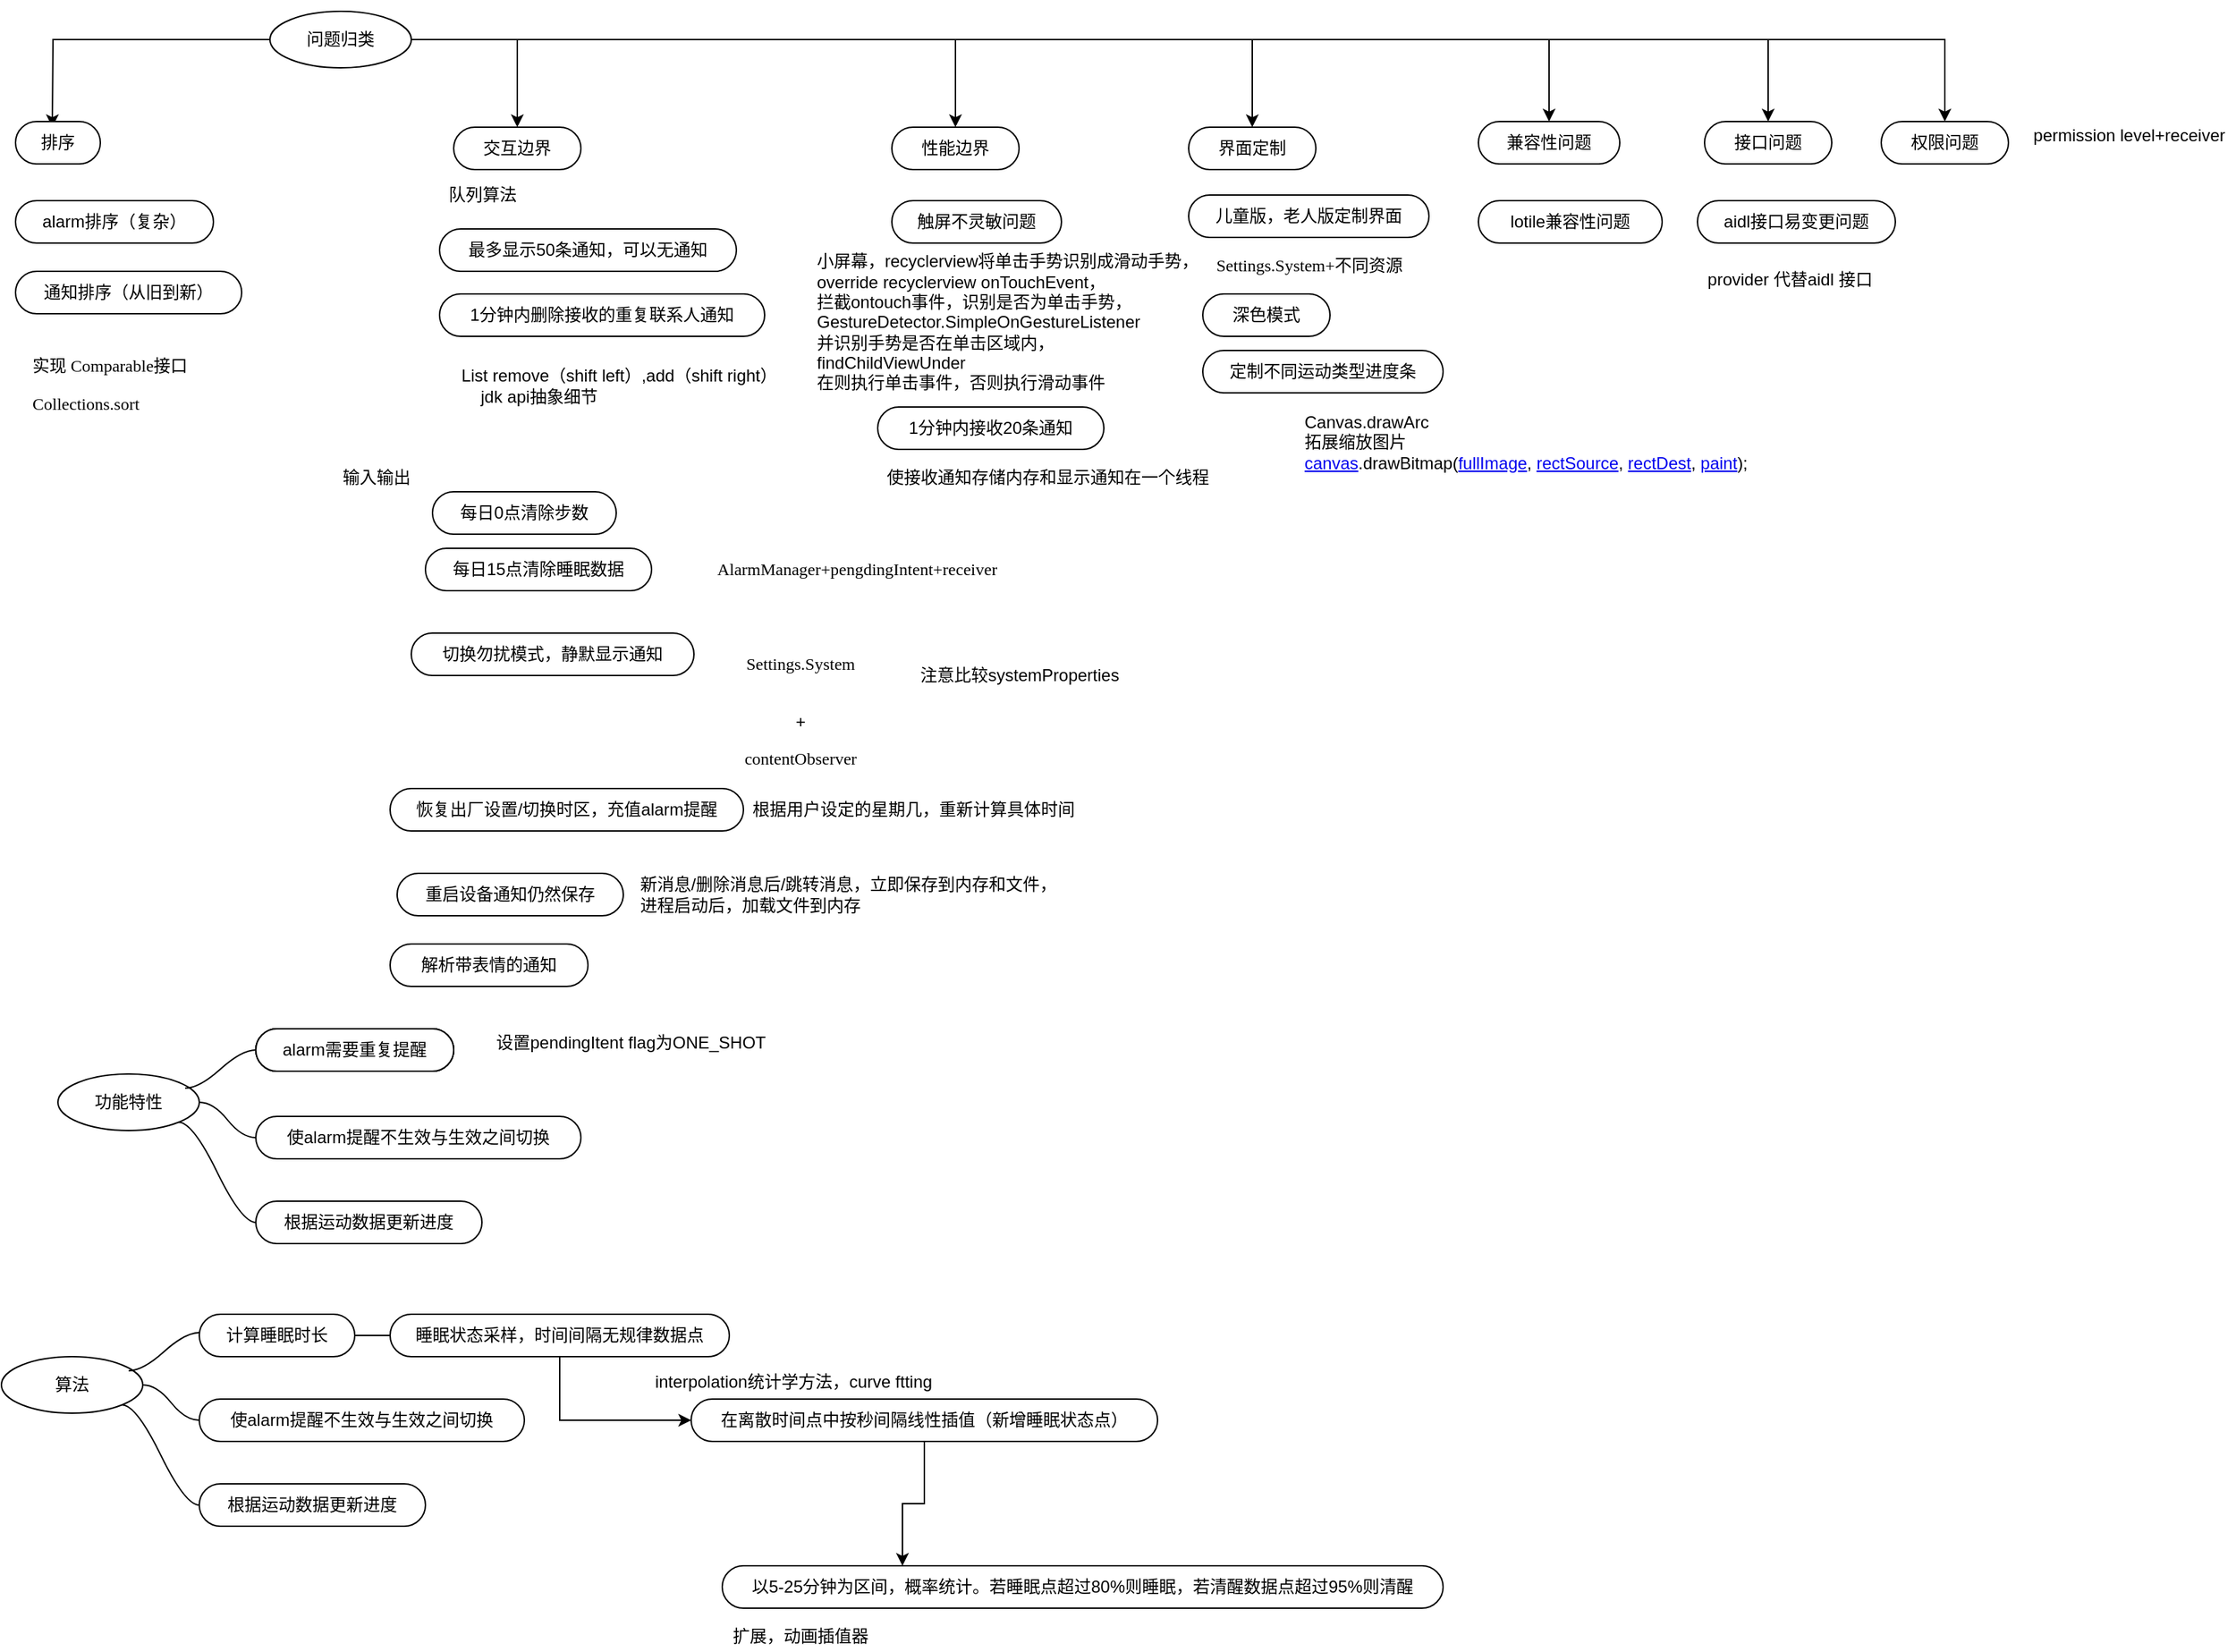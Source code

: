 <mxfile version="14.4.9" type="github" pages="6">
  <diagram id="mVWWuTxC_VbO-vwNad3Q" name="Plan">
    <mxGraphModel dx="782" dy="404" grid="1" gridSize="10" guides="1" tooltips="1" connect="1" arrows="1" fold="1" page="1" pageScale="1" pageWidth="850" pageHeight="1100" math="0" shadow="0">
      <root>
        <mxCell id="tNLlz-yMEQtdrSRHmOsQ-0" />
        <mxCell id="tNLlz-yMEQtdrSRHmOsQ-1" parent="tNLlz-yMEQtdrSRHmOsQ-0" />
        <mxCell id="tNLlz-yMEQtdrSRHmOsQ-23" style="edgeStyle=orthogonalEdgeStyle;rounded=0;orthogonalLoop=1;jettySize=auto;html=1;exitX=1;exitY=0.5;exitDx=0;exitDy=0;entryX=0.5;entryY=0;entryDx=0;entryDy=0;" parent="tNLlz-yMEQtdrSRHmOsQ-1" source="tNLlz-yMEQtdrSRHmOsQ-5" target="tNLlz-yMEQtdrSRHmOsQ-19" edge="1">
          <mxGeometry relative="1" as="geometry" />
        </mxCell>
        <mxCell id="tNLlz-yMEQtdrSRHmOsQ-24" style="edgeStyle=orthogonalEdgeStyle;rounded=0;orthogonalLoop=1;jettySize=auto;html=1;entryX=0.5;entryY=0;entryDx=0;entryDy=0;" parent="tNLlz-yMEQtdrSRHmOsQ-1" source="tNLlz-yMEQtdrSRHmOsQ-5" edge="1">
          <mxGeometry relative="1" as="geometry">
            <mxPoint x="36" y="152" as="targetPoint" />
          </mxGeometry>
        </mxCell>
        <mxCell id="tNLlz-yMEQtdrSRHmOsQ-25" style="edgeStyle=orthogonalEdgeStyle;rounded=0;orthogonalLoop=1;jettySize=auto;html=1;entryX=0.5;entryY=0;entryDx=0;entryDy=0;" parent="tNLlz-yMEQtdrSRHmOsQ-1" source="tNLlz-yMEQtdrSRHmOsQ-5" target="tNLlz-yMEQtdrSRHmOsQ-18" edge="1">
          <mxGeometry relative="1" as="geometry" />
        </mxCell>
        <mxCell id="tNLlz-yMEQtdrSRHmOsQ-34" style="edgeStyle=orthogonalEdgeStyle;rounded=0;orthogonalLoop=1;jettySize=auto;html=1;" parent="tNLlz-yMEQtdrSRHmOsQ-1" source="tNLlz-yMEQtdrSRHmOsQ-5" target="tNLlz-yMEQtdrSRHmOsQ-26" edge="1">
          <mxGeometry relative="1" as="geometry" />
        </mxCell>
        <mxCell id="tNLlz-yMEQtdrSRHmOsQ-56" style="edgeStyle=orthogonalEdgeStyle;rounded=0;orthogonalLoop=1;jettySize=auto;html=1;" parent="tNLlz-yMEQtdrSRHmOsQ-1" source="tNLlz-yMEQtdrSRHmOsQ-5" target="tNLlz-yMEQtdrSRHmOsQ-54" edge="1">
          <mxGeometry relative="1" as="geometry" />
        </mxCell>
        <mxCell id="tNLlz-yMEQtdrSRHmOsQ-57" style="edgeStyle=orthogonalEdgeStyle;rounded=0;orthogonalLoop=1;jettySize=auto;html=1;entryX=0.5;entryY=0;entryDx=0;entryDy=0;" parent="tNLlz-yMEQtdrSRHmOsQ-1" source="tNLlz-yMEQtdrSRHmOsQ-5" target="tNLlz-yMEQtdrSRHmOsQ-52" edge="1">
          <mxGeometry relative="1" as="geometry" />
        </mxCell>
        <mxCell id="tNLlz-yMEQtdrSRHmOsQ-61" style="edgeStyle=orthogonalEdgeStyle;rounded=0;orthogonalLoop=1;jettySize=auto;html=1;entryX=0.5;entryY=0;entryDx=0;entryDy=0;" parent="tNLlz-yMEQtdrSRHmOsQ-1" source="tNLlz-yMEQtdrSRHmOsQ-5" target="tNLlz-yMEQtdrSRHmOsQ-60" edge="1">
          <mxGeometry relative="1" as="geometry" />
        </mxCell>
        <mxCell id="tNLlz-yMEQtdrSRHmOsQ-5" value="问题归类" style="ellipse;whiteSpace=wrap;html=1;align=center;newEdgeStyle={&quot;edgeStyle&quot;:&quot;entityRelationEdgeStyle&quot;,&quot;startArrow&quot;:&quot;none&quot;,&quot;endArrow&quot;:&quot;none&quot;,&quot;segment&quot;:10,&quot;curved&quot;:1};treeFolding=1;treeMoving=1;" parent="tNLlz-yMEQtdrSRHmOsQ-1" vertex="1">
          <mxGeometry x="190" y="70" width="100" height="40" as="geometry" />
        </mxCell>
        <mxCell id="tNLlz-yMEQtdrSRHmOsQ-15" style="edgeStyle=orthogonalEdgeStyle;rounded=0;orthogonalLoop=1;jettySize=auto;html=1;exitX=0.5;exitY=1;exitDx=0;exitDy=0;" parent="tNLlz-yMEQtdrSRHmOsQ-1" edge="1">
          <mxGeometry relative="1" as="geometry">
            <mxPoint x="156" y="70" as="sourcePoint" />
            <mxPoint x="156" y="70" as="targetPoint" />
          </mxGeometry>
        </mxCell>
        <mxCell id="tNLlz-yMEQtdrSRHmOsQ-16" value="排序" style="whiteSpace=wrap;html=1;rounded=1;arcSize=50;align=center;verticalAlign=middle;strokeWidth=1;autosize=1;spacing=4;treeFolding=1;treeMoving=1;newEdgeStyle={&quot;edgeStyle&quot;:&quot;entityRelationEdgeStyle&quot;,&quot;startArrow&quot;:&quot;none&quot;,&quot;endArrow&quot;:&quot;none&quot;,&quot;segment&quot;:10,&quot;curved&quot;:1};" parent="tNLlz-yMEQtdrSRHmOsQ-1" vertex="1">
          <mxGeometry x="10" y="148" width="60" height="30" as="geometry" />
        </mxCell>
        <mxCell id="tNLlz-yMEQtdrSRHmOsQ-18" value="交互边界" style="whiteSpace=wrap;html=1;rounded=1;arcSize=50;align=center;verticalAlign=middle;strokeWidth=1;autosize=1;spacing=4;treeFolding=1;treeMoving=1;newEdgeStyle={&quot;edgeStyle&quot;:&quot;entityRelationEdgeStyle&quot;,&quot;startArrow&quot;:&quot;none&quot;,&quot;endArrow&quot;:&quot;none&quot;,&quot;segment&quot;:10,&quot;curved&quot;:1};" parent="tNLlz-yMEQtdrSRHmOsQ-1" vertex="1">
          <mxGeometry x="320" y="152" width="90" height="30" as="geometry" />
        </mxCell>
        <mxCell id="tNLlz-yMEQtdrSRHmOsQ-19" value="界面定制" style="whiteSpace=wrap;html=1;rounded=1;arcSize=50;align=center;verticalAlign=middle;strokeWidth=1;autosize=1;spacing=4;treeFolding=1;treeMoving=1;newEdgeStyle={&quot;edgeStyle&quot;:&quot;entityRelationEdgeStyle&quot;,&quot;startArrow&quot;:&quot;none&quot;,&quot;endArrow&quot;:&quot;none&quot;,&quot;segment&quot;:10,&quot;curved&quot;:1};" parent="tNLlz-yMEQtdrSRHmOsQ-1" vertex="1">
          <mxGeometry x="840" y="152" width="90" height="30" as="geometry" />
        </mxCell>
        <mxCell id="tNLlz-yMEQtdrSRHmOsQ-26" value="性能边界" style="whiteSpace=wrap;html=1;rounded=1;arcSize=50;align=center;verticalAlign=middle;strokeWidth=1;autosize=1;spacing=4;treeFolding=1;treeMoving=1;newEdgeStyle={&quot;edgeStyle&quot;:&quot;entityRelationEdgeStyle&quot;,&quot;startArrow&quot;:&quot;none&quot;,&quot;endArrow&quot;:&quot;none&quot;,&quot;segment&quot;:10,&quot;curved&quot;:1};" parent="tNLlz-yMEQtdrSRHmOsQ-1" vertex="1">
          <mxGeometry x="630" y="152" width="90" height="30" as="geometry" />
        </mxCell>
        <mxCell id="tNLlz-yMEQtdrSRHmOsQ-28" value="alarm排序（复杂）" style="whiteSpace=wrap;html=1;rounded=1;arcSize=50;align=center;verticalAlign=middle;strokeWidth=1;autosize=1;spacing=4;treeFolding=1;treeMoving=1;newEdgeStyle={&quot;edgeStyle&quot;:&quot;entityRelationEdgeStyle&quot;,&quot;startArrow&quot;:&quot;none&quot;,&quot;endArrow&quot;:&quot;none&quot;,&quot;segment&quot;:10,&quot;curved&quot;:1};" parent="tNLlz-yMEQtdrSRHmOsQ-1" vertex="1">
          <mxGeometry x="10" y="204" width="140" height="30" as="geometry" />
        </mxCell>
        <mxCell id="tNLlz-yMEQtdrSRHmOsQ-29" value="通知排序（从旧到新）" style="whiteSpace=wrap;html=1;rounded=1;arcSize=50;align=center;verticalAlign=middle;strokeWidth=1;autosize=1;spacing=4;treeFolding=1;treeMoving=1;newEdgeStyle={&quot;edgeStyle&quot;:&quot;entityRelationEdgeStyle&quot;,&quot;startArrow&quot;:&quot;none&quot;,&quot;endArrow&quot;:&quot;none&quot;,&quot;segment&quot;:10,&quot;curved&quot;:1};" parent="tNLlz-yMEQtdrSRHmOsQ-1" vertex="1">
          <mxGeometry x="10" y="254" width="160" height="30" as="geometry" />
        </mxCell>
        <mxCell id="tNLlz-yMEQtdrSRHmOsQ-30" value="最多显示50条通知，可以无通知" style="whiteSpace=wrap;html=1;rounded=1;arcSize=50;align=center;verticalAlign=middle;strokeWidth=1;autosize=1;spacing=4;treeFolding=1;treeMoving=1;newEdgeStyle={&quot;edgeStyle&quot;:&quot;entityRelationEdgeStyle&quot;,&quot;startArrow&quot;:&quot;none&quot;,&quot;endArrow&quot;:&quot;none&quot;,&quot;segment&quot;:10,&quot;curved&quot;:1};" parent="tNLlz-yMEQtdrSRHmOsQ-1" vertex="1">
          <mxGeometry x="310" y="224" width="210" height="30" as="geometry" />
        </mxCell>
        <mxCell id="tNLlz-yMEQtdrSRHmOsQ-31" style="edgeStyle=orthogonalEdgeStyle;rounded=0;orthogonalLoop=1;jettySize=auto;html=1;exitX=0.5;exitY=1;exitDx=0;exitDy=0;" parent="tNLlz-yMEQtdrSRHmOsQ-1" source="tNLlz-yMEQtdrSRHmOsQ-30" target="tNLlz-yMEQtdrSRHmOsQ-30" edge="1">
          <mxGeometry relative="1" as="geometry" />
        </mxCell>
        <mxCell id="tNLlz-yMEQtdrSRHmOsQ-35" value="1分钟内接收20条通知" style="whiteSpace=wrap;html=1;rounded=1;arcSize=50;align=center;verticalAlign=middle;strokeWidth=1;autosize=1;spacing=4;treeFolding=1;treeMoving=1;newEdgeStyle={&quot;edgeStyle&quot;:&quot;entityRelationEdgeStyle&quot;,&quot;startArrow&quot;:&quot;none&quot;,&quot;endArrow&quot;:&quot;none&quot;,&quot;segment&quot;:10,&quot;curved&quot;:1};" parent="tNLlz-yMEQtdrSRHmOsQ-1" vertex="1">
          <mxGeometry x="620" y="350" width="160" height="30" as="geometry" />
        </mxCell>
        <mxCell id="tNLlz-yMEQtdrSRHmOsQ-36" value="1分钟内删除接收的重复联系人通知" style="whiteSpace=wrap;html=1;rounded=1;arcSize=50;align=center;verticalAlign=middle;strokeWidth=1;autosize=1;spacing=4;treeFolding=1;treeMoving=1;newEdgeStyle={&quot;edgeStyle&quot;:&quot;entityRelationEdgeStyle&quot;,&quot;startArrow&quot;:&quot;none&quot;,&quot;endArrow&quot;:&quot;none&quot;,&quot;segment&quot;:10,&quot;curved&quot;:1};" parent="tNLlz-yMEQtdrSRHmOsQ-1" vertex="1">
          <mxGeometry x="310" y="270" width="230" height="30" as="geometry" />
        </mxCell>
        <mxCell id="tNLlz-yMEQtdrSRHmOsQ-37" value="儿童版，老人版定制界面" style="whiteSpace=wrap;html=1;rounded=1;arcSize=50;align=center;verticalAlign=middle;strokeWidth=1;autosize=1;spacing=4;treeFolding=1;treeMoving=1;newEdgeStyle={&quot;edgeStyle&quot;:&quot;entityRelationEdgeStyle&quot;,&quot;startArrow&quot;:&quot;none&quot;,&quot;endArrow&quot;:&quot;none&quot;,&quot;segment&quot;:10,&quot;curved&quot;:1};" parent="tNLlz-yMEQtdrSRHmOsQ-1" vertex="1">
          <mxGeometry x="840" y="200" width="170" height="30" as="geometry" />
        </mxCell>
        <mxCell id="tNLlz-yMEQtdrSRHmOsQ-38" value="重启设备通知仍然保存" style="whiteSpace=wrap;html=1;rounded=1;arcSize=50;align=center;verticalAlign=middle;strokeWidth=1;autosize=1;spacing=4;treeFolding=1;treeMoving=1;newEdgeStyle={&quot;edgeStyle&quot;:&quot;entityRelationEdgeStyle&quot;,&quot;startArrow&quot;:&quot;none&quot;,&quot;endArrow&quot;:&quot;none&quot;,&quot;segment&quot;:10,&quot;curved&quot;:1};" parent="tNLlz-yMEQtdrSRHmOsQ-1" vertex="1">
          <mxGeometry x="280" y="680" width="160" height="30" as="geometry" />
        </mxCell>
        <mxCell id="tNLlz-yMEQtdrSRHmOsQ-39" value="切换勿扰模式，静默显示通知" style="whiteSpace=wrap;html=1;rounded=1;arcSize=50;align=center;verticalAlign=middle;strokeWidth=1;autosize=1;spacing=4;treeFolding=1;treeMoving=1;newEdgeStyle={&quot;edgeStyle&quot;:&quot;entityRelationEdgeStyle&quot;,&quot;startArrow&quot;:&quot;none&quot;,&quot;endArrow&quot;:&quot;none&quot;,&quot;segment&quot;:10,&quot;curved&quot;:1};" parent="tNLlz-yMEQtdrSRHmOsQ-1" vertex="1">
          <mxGeometry x="290" y="510" width="200" height="30" as="geometry" />
        </mxCell>
        <mxCell id="tNLlz-yMEQtdrSRHmOsQ-40" value="解析带表情的通知" style="whiteSpace=wrap;html=1;rounded=1;arcSize=50;align=center;verticalAlign=middle;strokeWidth=1;autosize=1;spacing=4;treeFolding=1;treeMoving=1;newEdgeStyle={&quot;edgeStyle&quot;:&quot;entityRelationEdgeStyle&quot;,&quot;startArrow&quot;:&quot;none&quot;,&quot;endArrow&quot;:&quot;none&quot;,&quot;segment&quot;:10,&quot;curved&quot;:1};" parent="tNLlz-yMEQtdrSRHmOsQ-1" vertex="1">
          <mxGeometry x="275" y="730" width="140" height="30" as="geometry" />
        </mxCell>
        <mxCell id="tNLlz-yMEQtdrSRHmOsQ-41" value="触屏不灵敏问题" style="whiteSpace=wrap;html=1;rounded=1;arcSize=50;align=center;verticalAlign=middle;strokeWidth=1;autosize=1;spacing=4;treeFolding=1;treeMoving=1;newEdgeStyle={&quot;edgeStyle&quot;:&quot;entityRelationEdgeStyle&quot;,&quot;startArrow&quot;:&quot;none&quot;,&quot;endArrow&quot;:&quot;none&quot;,&quot;segment&quot;:10,&quot;curved&quot;:1};" parent="tNLlz-yMEQtdrSRHmOsQ-1" vertex="1">
          <mxGeometry x="630" y="204" width="120" height="30" as="geometry" />
        </mxCell>
        <mxCell id="tNLlz-yMEQtdrSRHmOsQ-42" value="恢复出厂设置/切换时区，充值alarm提醒" style="whiteSpace=wrap;html=1;rounded=1;arcSize=50;align=center;verticalAlign=middle;strokeWidth=1;autosize=1;spacing=4;treeFolding=1;treeMoving=1;newEdgeStyle={&quot;edgeStyle&quot;:&quot;entityRelationEdgeStyle&quot;,&quot;startArrow&quot;:&quot;none&quot;,&quot;endArrow&quot;:&quot;none&quot;,&quot;segment&quot;:10,&quot;curved&quot;:1};" parent="tNLlz-yMEQtdrSRHmOsQ-1" vertex="1">
          <mxGeometry x="275" y="620" width="250" height="30" as="geometry" />
        </mxCell>
        <mxCell id="tNLlz-yMEQtdrSRHmOsQ-43" value="功能特性" style="ellipse;whiteSpace=wrap;html=1;align=center;newEdgeStyle={&quot;edgeStyle&quot;:&quot;entityRelationEdgeStyle&quot;,&quot;startArrow&quot;:&quot;none&quot;,&quot;endArrow&quot;:&quot;none&quot;,&quot;segment&quot;:10,&quot;curved&quot;:1};treeFolding=1;treeMoving=1;" parent="tNLlz-yMEQtdrSRHmOsQ-1" vertex="1">
          <mxGeometry x="40" y="822" width="100" height="40" as="geometry" />
        </mxCell>
        <mxCell id="tNLlz-yMEQtdrSRHmOsQ-44" value="alarm需要重复提醒" style="whiteSpace=wrap;html=1;rounded=1;arcSize=50;align=center;verticalAlign=middle;strokeWidth=1;autosize=1;spacing=4;treeFolding=1;treeMoving=1;newEdgeStyle={&quot;edgeStyle&quot;:&quot;entityRelationEdgeStyle&quot;,&quot;startArrow&quot;:&quot;none&quot;,&quot;endArrow&quot;:&quot;none&quot;,&quot;segment&quot;:10,&quot;curved&quot;:1};" parent="tNLlz-yMEQtdrSRHmOsQ-1" vertex="1">
          <mxGeometry x="180" y="790" width="140" height="30" as="geometry" />
        </mxCell>
        <mxCell id="tNLlz-yMEQtdrSRHmOsQ-45" value="" style="edgeStyle=entityRelationEdgeStyle;startArrow=none;endArrow=none;segment=10;curved=1;" parent="tNLlz-yMEQtdrSRHmOsQ-1" target="tNLlz-yMEQtdrSRHmOsQ-44" edge="1">
          <mxGeometry relative="1" as="geometry">
            <mxPoint x="130" y="832" as="sourcePoint" />
          </mxGeometry>
        </mxCell>
        <mxCell id="tNLlz-yMEQtdrSRHmOsQ-46" value="使alarm提醒不生效与生效之间切换" style="whiteSpace=wrap;html=1;rounded=1;arcSize=50;align=center;verticalAlign=middle;strokeWidth=1;autosize=1;spacing=4;treeFolding=1;treeMoving=1;newEdgeStyle={&quot;edgeStyle&quot;:&quot;entityRelationEdgeStyle&quot;,&quot;startArrow&quot;:&quot;none&quot;,&quot;endArrow&quot;:&quot;none&quot;,&quot;segment&quot;:10,&quot;curved&quot;:1};" parent="tNLlz-yMEQtdrSRHmOsQ-1" vertex="1">
          <mxGeometry x="180" y="852" width="230" height="30" as="geometry" />
        </mxCell>
        <mxCell id="tNLlz-yMEQtdrSRHmOsQ-47" value="" style="edgeStyle=entityRelationEdgeStyle;startArrow=none;endArrow=none;segment=10;curved=1;exitX=1;exitY=0.5;exitDx=0;exitDy=0;" parent="tNLlz-yMEQtdrSRHmOsQ-1" source="tNLlz-yMEQtdrSRHmOsQ-43" target="tNLlz-yMEQtdrSRHmOsQ-46" edge="1">
          <mxGeometry relative="1" as="geometry">
            <mxPoint x="160" y="882" as="sourcePoint" />
          </mxGeometry>
        </mxCell>
        <mxCell id="tNLlz-yMEQtdrSRHmOsQ-48" value="定制不同运动类型进度条" style="whiteSpace=wrap;html=1;rounded=1;arcSize=50;align=center;verticalAlign=middle;strokeWidth=1;autosize=1;spacing=4;treeFolding=1;treeMoving=1;newEdgeStyle={&quot;edgeStyle&quot;:&quot;entityRelationEdgeStyle&quot;,&quot;startArrow&quot;:&quot;none&quot;,&quot;endArrow&quot;:&quot;none&quot;,&quot;segment&quot;:10,&quot;curved&quot;:1};" parent="tNLlz-yMEQtdrSRHmOsQ-1" vertex="1">
          <mxGeometry x="850" y="310" width="170" height="30" as="geometry" />
        </mxCell>
        <mxCell id="tNLlz-yMEQtdrSRHmOsQ-50" value="根据运动数据更新进度" style="whiteSpace=wrap;html=1;rounded=1;arcSize=50;align=center;verticalAlign=middle;strokeWidth=1;autosize=1;spacing=4;treeFolding=1;treeMoving=1;newEdgeStyle={&quot;edgeStyle&quot;:&quot;entityRelationEdgeStyle&quot;,&quot;startArrow&quot;:&quot;none&quot;,&quot;endArrow&quot;:&quot;none&quot;,&quot;segment&quot;:10,&quot;curved&quot;:1};" parent="tNLlz-yMEQtdrSRHmOsQ-1" vertex="1">
          <mxGeometry x="180" y="912" width="160" height="30" as="geometry" />
        </mxCell>
        <mxCell id="tNLlz-yMEQtdrSRHmOsQ-51" value="" style="edgeStyle=entityRelationEdgeStyle;startArrow=none;endArrow=none;segment=10;curved=1;exitX=1;exitY=1;exitDx=0;exitDy=0;" parent="tNLlz-yMEQtdrSRHmOsQ-1" source="tNLlz-yMEQtdrSRHmOsQ-43" target="tNLlz-yMEQtdrSRHmOsQ-50" edge="1">
          <mxGeometry relative="1" as="geometry">
            <mxPoint x="130" y="882" as="sourcePoint" />
          </mxGeometry>
        </mxCell>
        <mxCell id="tNLlz-yMEQtdrSRHmOsQ-52" value="兼容性问题" style="whiteSpace=wrap;html=1;rounded=1;arcSize=50;align=center;verticalAlign=middle;strokeWidth=1;autosize=1;spacing=4;treeFolding=1;treeMoving=1;newEdgeStyle={&quot;edgeStyle&quot;:&quot;entityRelationEdgeStyle&quot;,&quot;startArrow&quot;:&quot;none&quot;,&quot;endArrow&quot;:&quot;none&quot;,&quot;segment&quot;:10,&quot;curved&quot;:1};" parent="tNLlz-yMEQtdrSRHmOsQ-1" vertex="1">
          <mxGeometry x="1045" y="148" width="100" height="30" as="geometry" />
        </mxCell>
        <mxCell id="tNLlz-yMEQtdrSRHmOsQ-53" value="lotile兼容性问题" style="whiteSpace=wrap;html=1;rounded=1;arcSize=50;align=center;verticalAlign=middle;strokeWidth=1;autosize=1;spacing=4;treeFolding=1;treeMoving=1;newEdgeStyle={&quot;edgeStyle&quot;:&quot;entityRelationEdgeStyle&quot;,&quot;startArrow&quot;:&quot;none&quot;,&quot;endArrow&quot;:&quot;none&quot;,&quot;segment&quot;:10,&quot;curved&quot;:1};" parent="tNLlz-yMEQtdrSRHmOsQ-1" vertex="1">
          <mxGeometry x="1045" y="204" width="130" height="30" as="geometry" />
        </mxCell>
        <mxCell id="tNLlz-yMEQtdrSRHmOsQ-54" value="接口问题" style="whiteSpace=wrap;html=1;rounded=1;arcSize=50;align=center;verticalAlign=middle;strokeWidth=1;autosize=1;spacing=4;treeFolding=1;treeMoving=1;newEdgeStyle={&quot;edgeStyle&quot;:&quot;entityRelationEdgeStyle&quot;,&quot;startArrow&quot;:&quot;none&quot;,&quot;endArrow&quot;:&quot;none&quot;,&quot;segment&quot;:10,&quot;curved&quot;:1};" parent="tNLlz-yMEQtdrSRHmOsQ-1" vertex="1">
          <mxGeometry x="1205" y="148" width="90" height="30" as="geometry" />
        </mxCell>
        <mxCell id="tNLlz-yMEQtdrSRHmOsQ-55" value="aidl接口易变更问题" style="whiteSpace=wrap;html=1;rounded=1;arcSize=50;align=center;verticalAlign=middle;strokeWidth=1;autosize=1;spacing=4;treeFolding=1;treeMoving=1;newEdgeStyle={&quot;edgeStyle&quot;:&quot;entityRelationEdgeStyle&quot;,&quot;startArrow&quot;:&quot;none&quot;,&quot;endArrow&quot;:&quot;none&quot;,&quot;segment&quot;:10,&quot;curved&quot;:1};" parent="tNLlz-yMEQtdrSRHmOsQ-1" vertex="1">
          <mxGeometry x="1200" y="204" width="140" height="30" as="geometry" />
        </mxCell>
        <mxCell id="tNLlz-yMEQtdrSRHmOsQ-58" value="每日0点清除步数" style="whiteSpace=wrap;html=1;rounded=1;arcSize=50;align=center;verticalAlign=middle;strokeWidth=1;autosize=1;spacing=4;treeFolding=1;treeMoving=1;newEdgeStyle={&quot;edgeStyle&quot;:&quot;entityRelationEdgeStyle&quot;,&quot;startArrow&quot;:&quot;none&quot;,&quot;endArrow&quot;:&quot;none&quot;,&quot;segment&quot;:10,&quot;curved&quot;:1};" parent="tNLlz-yMEQtdrSRHmOsQ-1" vertex="1">
          <mxGeometry x="305" y="410" width="130" height="30" as="geometry" />
        </mxCell>
        <mxCell id="tNLlz-yMEQtdrSRHmOsQ-59" value="每日15点清除睡眠数据" style="whiteSpace=wrap;html=1;rounded=1;arcSize=50;align=center;verticalAlign=middle;strokeWidth=1;autosize=1;spacing=4;treeFolding=1;treeMoving=1;newEdgeStyle={&quot;edgeStyle&quot;:&quot;entityRelationEdgeStyle&quot;,&quot;startArrow&quot;:&quot;none&quot;,&quot;endArrow&quot;:&quot;none&quot;,&quot;segment&quot;:10,&quot;curved&quot;:1};" parent="tNLlz-yMEQtdrSRHmOsQ-1" vertex="1">
          <mxGeometry x="300" y="450" width="160" height="30" as="geometry" />
        </mxCell>
        <mxCell id="tNLlz-yMEQtdrSRHmOsQ-60" value="权限问题" style="whiteSpace=wrap;html=1;rounded=1;arcSize=50;align=center;verticalAlign=middle;strokeWidth=1;autosize=1;spacing=4;treeFolding=1;treeMoving=1;newEdgeStyle={&quot;edgeStyle&quot;:&quot;entityRelationEdgeStyle&quot;,&quot;startArrow&quot;:&quot;none&quot;,&quot;endArrow&quot;:&quot;none&quot;,&quot;segment&quot;:10,&quot;curved&quot;:1};" parent="tNLlz-yMEQtdrSRHmOsQ-1" vertex="1">
          <mxGeometry x="1330" y="148" width="90" height="30" as="geometry" />
        </mxCell>
        <mxCell id="z47raid-4QwAcMhE8_F2-0" value="&lt;div align=&quot;left&quot;&gt;&lt;font style=&quot;font-size: 12px&quot; face=&quot;Verdana&quot;&gt;实现 Comparable接口&lt;/font&gt;&lt;/div&gt;&lt;div align=&quot;left&quot;&gt;&lt;pre style=&quot;background-color: rgb(255 , 255 , 255) ; color: rgb(0 , 0 , 0)&quot;&gt;&lt;font style=&quot;font-size: 12px&quot; face=&quot;Verdana&quot;&gt;Collections.sort&lt;/font&gt;&lt;/pre&gt;&lt;/div&gt;" style="text;html=1;align=left;verticalAlign=middle;resizable=0;points=[];autosize=1;" parent="tNLlz-yMEQtdrSRHmOsQ-1" vertex="1">
          <mxGeometry x="20" y="310" width="140" height="60" as="geometry" />
        </mxCell>
        <mxCell id="z47raid-4QwAcMhE8_F2-1" value="队列算法" style="text;html=1;align=center;verticalAlign=middle;resizable=0;points=[];autosize=1;" parent="tNLlz-yMEQtdrSRHmOsQ-1" vertex="1">
          <mxGeometry x="310" y="190" width="60" height="20" as="geometry" />
        </mxCell>
        <mxCell id="z47raid-4QwAcMhE8_F2-2" value="alarm需要重复提醒" style="whiteSpace=wrap;html=1;rounded=1;arcSize=50;align=center;verticalAlign=middle;strokeWidth=1;autosize=1;spacing=4;treeFolding=1;treeMoving=1;newEdgeStyle={&quot;edgeStyle&quot;:&quot;entityRelationEdgeStyle&quot;,&quot;startArrow&quot;:&quot;none&quot;,&quot;endArrow&quot;:&quot;none&quot;,&quot;segment&quot;:10,&quot;curved&quot;:1};" parent="tNLlz-yMEQtdrSRHmOsQ-1" vertex="1">
          <mxGeometry x="180" y="790" width="140" height="30" as="geometry" />
        </mxCell>
        <mxCell id="z47raid-4QwAcMhE8_F2-3" value="alarm需要重复提醒" style="whiteSpace=wrap;html=1;rounded=1;arcSize=50;align=center;verticalAlign=middle;strokeWidth=1;autosize=1;spacing=4;treeFolding=1;treeMoving=1;newEdgeStyle={&quot;edgeStyle&quot;:&quot;entityRelationEdgeStyle&quot;,&quot;startArrow&quot;:&quot;none&quot;,&quot;endArrow&quot;:&quot;none&quot;,&quot;segment&quot;:10,&quot;curved&quot;:1};" parent="tNLlz-yMEQtdrSRHmOsQ-1" vertex="1">
          <mxGeometry x="180" y="790" width="140" height="30" as="geometry" />
        </mxCell>
        <mxCell id="z47raid-4QwAcMhE8_F2-4" value="输入输出" style="text;html=1;align=center;verticalAlign=middle;resizable=0;points=[];autosize=1;" parent="tNLlz-yMEQtdrSRHmOsQ-1" vertex="1">
          <mxGeometry x="235" y="390" width="60" height="20" as="geometry" />
        </mxCell>
        <mxCell id="BQzjKILyL0WDWtUlH1uS-0" value="&lt;div&gt;&amp;nbsp;&amp;nbsp;&amp;nbsp;&amp;nbsp;&amp;nbsp;&amp;nbsp;&amp;nbsp;&amp;nbsp;&amp;nbsp;&amp;nbsp;&amp;nbsp;&amp;nbsp;&amp;nbsp;&amp;nbsp;&amp;nbsp;&amp;nbsp;&amp;nbsp;&amp;nbsp;&amp;nbsp;&amp;nbsp;&amp;nbsp;&amp;nbsp;&amp;nbsp;&amp;nbsp;&amp;nbsp;&amp;nbsp;&amp;nbsp;&amp;nbsp;&amp;nbsp;&amp;nbsp;&amp;nbsp;&amp;nbsp;&amp;nbsp; List remove（shift left）,add（shift right） &lt;br&gt;&lt;/div&gt;&lt;div&gt;jdk api抽象细节&lt;/div&gt;" style="text;html=1;align=center;verticalAlign=middle;resizable=0;points=[];autosize=1;" parent="tNLlz-yMEQtdrSRHmOsQ-1" vertex="1">
          <mxGeometry x="205" y="320" width="350" height="30" as="geometry" />
        </mxCell>
        <mxCell id="BQzjKILyL0WDWtUlH1uS-1" value="&lt;pre style=&quot;background-color: rgb(255 , 255 , 255) ; color: rgb(0 , 0 , 0) ; font-family: &amp;#34;consolas&amp;#34;&quot;&gt;&lt;font style=&quot;font-size: 12px&quot;&gt;AlarmManager&lt;/font&gt;&lt;font style=&quot;font-size: 12px&quot;&gt;+pengdingIntent+receiver&lt;/font&gt;&lt;/pre&gt;" style="text;html=1;align=center;verticalAlign=middle;resizable=0;points=[];autosize=1;" parent="tNLlz-yMEQtdrSRHmOsQ-1" vertex="1">
          <mxGeometry x="480" y="445" width="250" height="40" as="geometry" />
        </mxCell>
        <mxCell id="BQzjKILyL0WDWtUlH1uS-2" value="&lt;pre style=&quot;background-color: rgb(255 , 255 , 255) ; color: rgb(0 , 0 , 0) ; font-family: &amp;#34;consolas&amp;#34;&quot;&gt;&lt;font style=&quot;font-size: 12px&quot;&gt;Settings.System&lt;/font&gt;&lt;/pre&gt;&lt;div&gt;&lt;font style=&quot;font-size: 12px&quot;&gt;&lt;br&gt;&lt;/font&gt;&lt;/div&gt;&lt;div&gt;&lt;font style=&quot;font-size: 12px&quot;&gt;+&lt;br&gt;&lt;/font&gt;&lt;pre style=&quot;background-color: rgb(255 , 255 , 255) ; color: rgb(0 , 0 , 0) ; font-family: &amp;#34;consolas&amp;#34;&quot;&gt;&lt;font style=&quot;font-size: 12px&quot;&gt;contentObserver&lt;/font&gt;&lt;/pre&gt;&lt;/div&gt;" style="text;html=1;align=center;verticalAlign=middle;resizable=0;points=[];autosize=1;" parent="tNLlz-yMEQtdrSRHmOsQ-1" vertex="1">
          <mxGeometry x="510" y="510" width="110" height="110" as="geometry" />
        </mxCell>
        <mxCell id="BQzjKILyL0WDWtUlH1uS-3" value="&amp;nbsp;&amp;nbsp;&amp;nbsp;&amp;nbsp;&amp;nbsp;&amp;nbsp;&amp;nbsp;&amp;nbsp;&amp;nbsp;&amp;nbsp;&amp;nbsp;&amp;nbsp;&amp;nbsp;&amp;nbsp; 根据用户设定的星期几，重新计算具体时间" style="text;html=1;align=center;verticalAlign=middle;resizable=0;points=[];autosize=1;" parent="tNLlz-yMEQtdrSRHmOsQ-1" vertex="1">
          <mxGeometry x="475" y="625" width="290" height="20" as="geometry" />
        </mxCell>
        <mxCell id="BQzjKILyL0WDWtUlH1uS-4" value="注意比较systemProperties" style="text;html=1;align=center;verticalAlign=middle;resizable=0;points=[];autosize=1;" parent="tNLlz-yMEQtdrSRHmOsQ-1" vertex="1">
          <mxGeometry x="640" y="530" width="160" height="20" as="geometry" />
        </mxCell>
        <mxCell id="BQzjKILyL0WDWtUlH1uS-5" value="&lt;div align=&quot;left&quot;&gt;新消息/删除消息后/跳转消息，立即保存到内存和文件，&lt;/div&gt;&lt;div align=&quot;left&quot;&gt;进程启动后，加载文件到内存&lt;/div&gt;" style="text;html=1;align=left;verticalAlign=middle;resizable=0;points=[];autosize=1;" parent="tNLlz-yMEQtdrSRHmOsQ-1" vertex="1">
          <mxGeometry x="450" y="680" width="310" height="30" as="geometry" />
        </mxCell>
        <mxCell id="BQzjKILyL0WDWtUlH1uS-6" value="&lt;pre style=&quot;background-color: rgb(255 , 255 , 255) ; color: rgb(0 , 0 , 0) ; font-family: &amp;#34;consolas&amp;#34;&quot;&gt;&lt;font style=&quot;font-size: 12px&quot;&gt;Settings.System+不同资源&lt;/font&gt;&lt;/pre&gt;" style="text;html=1;align=center;verticalAlign=middle;resizable=0;points=[];autosize=1;" parent="tNLlz-yMEQtdrSRHmOsQ-1" vertex="1">
          <mxGeometry x="840" y="230" width="170" height="40" as="geometry" />
        </mxCell>
        <mxCell id="BQzjKILyL0WDWtUlH1uS-7" value="permission level+receiver" style="text;html=1;align=center;verticalAlign=middle;resizable=0;points=[];autosize=1;" parent="tNLlz-yMEQtdrSRHmOsQ-1" vertex="1">
          <mxGeometry x="1430" y="148" width="150" height="20" as="geometry" />
        </mxCell>
        <mxCell id="BQzjKILyL0WDWtUlH1uS-8" value="provider 代替aidl 接口" style="text;html=1;align=center;verticalAlign=middle;resizable=0;points=[];autosize=1;" parent="tNLlz-yMEQtdrSRHmOsQ-1" vertex="1">
          <mxGeometry x="1200" y="250" width="130" height="20" as="geometry" />
        </mxCell>
        <mxCell id="BQzjKILyL0WDWtUlH1uS-9" value="&lt;div align=&quot;left&quot;&gt;&lt;font style=&quot;font-size: 12px&quot;&gt;小屏幕，recyclerview将单击手势识别成滑动手势，&lt;/font&gt;&lt;/div&gt;&lt;div align=&quot;left&quot;&gt;&lt;font style=&quot;font-size: 12px&quot;&gt;override recyclerview&lt;/font&gt;&lt;font style=&quot;font-size: 12px&quot;&gt; onTouchEvent&lt;/font&gt;&lt;font style=&quot;font-size: 12px&quot;&gt;，&lt;/font&gt;&lt;/div&gt;&lt;div align=&quot;left&quot;&gt;&lt;font style=&quot;font-size: 12px&quot;&gt;拦截ontouch事件，识别是否为单击手势，&lt;/font&gt;&lt;font style=&quot;font-size: 12px&quot;&gt;&lt;br&gt;&lt;/font&gt;&lt;/div&gt;&lt;div align=&quot;left&quot;&gt;&lt;font style=&quot;font-size: 12px&quot;&gt;GestureDetector.SimpleOnGestureListener&lt;/font&gt;&lt;/div&gt;&lt;div align=&quot;left&quot;&gt;&lt;font style=&quot;font-size: 12px&quot;&gt;并识别手势是否在单击区域内，&lt;font style=&quot;font-size: 12px&quot;&gt;&lt;br&gt;&lt;/font&gt;&lt;/font&gt;&lt;/div&gt;&lt;div align=&quot;left&quot;&gt;&lt;font style=&quot;font-size: 12px&quot;&gt;findChildViewUnder&lt;/font&gt;&lt;/div&gt;&lt;div align=&quot;left&quot;&gt;&lt;font style=&quot;font-size: 12px&quot;&gt;在则执行单击事件，否则执行滑动事件&lt;/font&gt;&lt;/div&gt;" style="text;html=1;align=left;verticalAlign=middle;resizable=0;points=[];autosize=1;" parent="tNLlz-yMEQtdrSRHmOsQ-1" vertex="1">
          <mxGeometry x="575" y="240" width="290" height="100" as="geometry" />
        </mxCell>
        <mxCell id="BQzjKILyL0WDWtUlH1uS-10" value="使接收通知存储内存和显示通知在一个线程" style="text;html=1;align=center;verticalAlign=middle;resizable=0;points=[];autosize=1;" parent="tNLlz-yMEQtdrSRHmOsQ-1" vertex="1">
          <mxGeometry x="620" y="390" width="240" height="20" as="geometry" />
        </mxCell>
        <mxCell id="BQzjKILyL0WDWtUlH1uS-11" value="深色模式" style="whiteSpace=wrap;html=1;rounded=1;arcSize=50;align=center;verticalAlign=middle;strokeWidth=1;autosize=1;spacing=4;treeFolding=1;treeMoving=1;newEdgeStyle={&quot;edgeStyle&quot;:&quot;entityRelationEdgeStyle&quot;,&quot;startArrow&quot;:&quot;none&quot;,&quot;endArrow&quot;:&quot;none&quot;,&quot;segment&quot;:10,&quot;curved&quot;:1};" parent="tNLlz-yMEQtdrSRHmOsQ-1" vertex="1">
          <mxGeometry x="850" y="270" width="90" height="30" as="geometry" />
        </mxCell>
        <mxCell id="BQzjKILyL0WDWtUlH1uS-12" value="设置pendingItent flag为ONE_SHOT" style="text;html=1;align=center;verticalAlign=middle;resizable=0;points=[];autosize=1;" parent="tNLlz-yMEQtdrSRHmOsQ-1" vertex="1">
          <mxGeometry x="340" y="790" width="210" height="20" as="geometry" />
        </mxCell>
        <mxCell id="2henv8yXizlIHoVuq8M5-0" value="&lt;div&gt;Canvas.drawArc&lt;/div&gt;&lt;div&gt;拓展缩放图片&lt;/div&gt;&lt;div&gt; &lt;span class=&quot;cm-variable-2&quot;&gt;&lt;a class=&quot;semantic-decoration&quot; href=&quot;https://cs.android.com/android/platform/superproject/+/master:packages/apps/Settings/src/com/android/settings/users/EditUserPhotoController.java;drc=master;l=299?q=EditUserPhotoController&amp;amp;ss=android%2Fplatform%2Fsuperproject&quot;&gt;canvas&lt;/a&gt;&lt;/span&gt;.drawBitmap(&lt;span class=&quot;cm-variable-2&quot;&gt;&lt;a class=&quot;semantic-decoration&quot; href=&quot;https://cs.android.com/android/platform/superproject/+/master:packages/apps/Settings/src/com/android/settings/users/EditUserPhotoController.java;drc=master;l=300?q=EditUserPhotoController&amp;amp;ss=android%2Fplatform%2Fsuperproject&quot;&gt;fullImage&lt;/a&gt;&lt;/span&gt;, &lt;span class=&quot;cm-variable-2&quot;&gt;&lt;a class=&quot;semantic-decoration&quot; href=&quot;https://cs.android.com/android/platform/superproject/+/master:packages/apps/Settings/src/com/android/settings/users/EditUserPhotoController.java;drc=master;l=313?q=EditUserPhotoController&amp;amp;ss=android%2Fplatform%2Fsuperproject&quot;&gt;rectSource&lt;/a&gt;&lt;/span&gt;, &lt;span class=&quot;cm-variable-2&quot;&gt;&lt;a class=&quot;semantic-decoration&quot; href=&quot;https://cs.android.com/android/platform/superproject/+/master:packages/apps/Settings/src/com/android/settings/users/EditUserPhotoController.java;drc=master;l=315?q=EditUserPhotoController&amp;amp;ss=android%2Fplatform%2Fsuperproject&quot;&gt;rectDest&lt;/a&gt;&lt;/span&gt;, &lt;span class=&quot;cm-variable-2&quot;&gt;&lt;a class=&quot;semantic-decoration&quot; href=&quot;https://cs.android.com/android/platform/superproject/+/master:packages/apps/Settings/src/com/android/settings/users/EditUserPhotoController.java;drc=master;l=316?q=EditUserPhotoController&amp;amp;ss=android%2Fplatform%2Fsuperproject&quot;&gt;paint&lt;/a&gt;&lt;/span&gt;);&lt;/div&gt;" style="text;html=1;align=left;verticalAlign=middle;resizable=0;points=[];autosize=1;" parent="tNLlz-yMEQtdrSRHmOsQ-1" vertex="1">
          <mxGeometry x="920" y="350" width="330" height="50" as="geometry" />
        </mxCell>
        <mxCell id="v8KJgjF3nx-LMQuyAALV-0" value="算法" style="ellipse;whiteSpace=wrap;html=1;align=center;newEdgeStyle={&quot;edgeStyle&quot;:&quot;entityRelationEdgeStyle&quot;,&quot;startArrow&quot;:&quot;none&quot;,&quot;endArrow&quot;:&quot;none&quot;,&quot;segment&quot;:10,&quot;curved&quot;:1};treeFolding=1;treeMoving=1;" parent="tNLlz-yMEQtdrSRHmOsQ-1" vertex="1">
          <mxGeometry y="1022" width="100" height="40" as="geometry" />
        </mxCell>
        <mxCell id="v8KJgjF3nx-LMQuyAALV-1" value="" style="edgeStyle=entityRelationEdgeStyle;startArrow=none;endArrow=none;segment=10;curved=1;" parent="tNLlz-yMEQtdrSRHmOsQ-1" edge="1">
          <mxGeometry relative="1" as="geometry">
            <mxPoint x="90" y="1032" as="sourcePoint" />
            <mxPoint x="140" y="1005" as="targetPoint" />
          </mxGeometry>
        </mxCell>
        <mxCell id="v8KJgjF3nx-LMQuyAALV-2" value="使alarm提醒不生效与生效之间切换" style="whiteSpace=wrap;html=1;rounded=1;arcSize=50;align=center;verticalAlign=middle;strokeWidth=1;autosize=1;spacing=4;treeFolding=1;treeMoving=1;newEdgeStyle={&quot;edgeStyle&quot;:&quot;entityRelationEdgeStyle&quot;,&quot;startArrow&quot;:&quot;none&quot;,&quot;endArrow&quot;:&quot;none&quot;,&quot;segment&quot;:10,&quot;curved&quot;:1};" parent="tNLlz-yMEQtdrSRHmOsQ-1" vertex="1">
          <mxGeometry x="140" y="1052" width="230" height="30" as="geometry" />
        </mxCell>
        <mxCell id="v8KJgjF3nx-LMQuyAALV-3" value="" style="edgeStyle=entityRelationEdgeStyle;startArrow=none;endArrow=none;segment=10;curved=1;exitX=1;exitY=0.5;exitDx=0;exitDy=0;" parent="tNLlz-yMEQtdrSRHmOsQ-1" source="v8KJgjF3nx-LMQuyAALV-0" target="v8KJgjF3nx-LMQuyAALV-2" edge="1">
          <mxGeometry relative="1" as="geometry">
            <mxPoint x="120" y="1082" as="sourcePoint" />
          </mxGeometry>
        </mxCell>
        <mxCell id="v8KJgjF3nx-LMQuyAALV-4" value="根据运动数据更新进度" style="whiteSpace=wrap;html=1;rounded=1;arcSize=50;align=center;verticalAlign=middle;strokeWidth=1;autosize=1;spacing=4;treeFolding=1;treeMoving=1;newEdgeStyle={&quot;edgeStyle&quot;:&quot;entityRelationEdgeStyle&quot;,&quot;startArrow&quot;:&quot;none&quot;,&quot;endArrow&quot;:&quot;none&quot;,&quot;segment&quot;:10,&quot;curved&quot;:1};" parent="tNLlz-yMEQtdrSRHmOsQ-1" vertex="1">
          <mxGeometry x="140" y="1112" width="160" height="30" as="geometry" />
        </mxCell>
        <mxCell id="v8KJgjF3nx-LMQuyAALV-5" value="" style="edgeStyle=entityRelationEdgeStyle;startArrow=none;endArrow=none;segment=10;curved=1;exitX=1;exitY=1;exitDx=0;exitDy=0;" parent="tNLlz-yMEQtdrSRHmOsQ-1" source="v8KJgjF3nx-LMQuyAALV-0" target="v8KJgjF3nx-LMQuyAALV-4" edge="1">
          <mxGeometry relative="1" as="geometry">
            <mxPoint x="90" y="1082" as="sourcePoint" />
          </mxGeometry>
        </mxCell>
        <mxCell id="v8KJgjF3nx-LMQuyAALV-7" style="edgeStyle=orthogonalEdgeStyle;rounded=0;orthogonalLoop=1;jettySize=auto;html=1;exitX=1;exitY=0.5;exitDx=0;exitDy=0;" parent="tNLlz-yMEQtdrSRHmOsQ-1" source="v8KJgjF3nx-LMQuyAALV-6" edge="1">
          <mxGeometry relative="1" as="geometry">
            <mxPoint x="290" y="1007" as="targetPoint" />
          </mxGeometry>
        </mxCell>
        <mxCell id="v8KJgjF3nx-LMQuyAALV-6" value="计算睡眠时长" style="whiteSpace=wrap;html=1;rounded=1;arcSize=50;align=center;verticalAlign=middle;strokeWidth=1;autosize=1;spacing=4;treeFolding=1;treeMoving=1;newEdgeStyle={&quot;edgeStyle&quot;:&quot;entityRelationEdgeStyle&quot;,&quot;startArrow&quot;:&quot;none&quot;,&quot;endArrow&quot;:&quot;none&quot;,&quot;segment&quot;:10,&quot;curved&quot;:1};" parent="tNLlz-yMEQtdrSRHmOsQ-1" vertex="1">
          <mxGeometry x="140" y="992" width="110" height="30" as="geometry" />
        </mxCell>
        <mxCell id="v8KJgjF3nx-LMQuyAALV-11" style="edgeStyle=orthogonalEdgeStyle;rounded=0;orthogonalLoop=1;jettySize=auto;html=1;entryX=0;entryY=0.5;entryDx=0;entryDy=0;" parent="tNLlz-yMEQtdrSRHmOsQ-1" source="v8KJgjF3nx-LMQuyAALV-8" target="v8KJgjF3nx-LMQuyAALV-9" edge="1">
          <mxGeometry relative="1" as="geometry" />
        </mxCell>
        <mxCell id="v8KJgjF3nx-LMQuyAALV-8" value="睡眠状态采样，时间间隔无规律数据点" style="whiteSpace=wrap;html=1;rounded=1;arcSize=50;align=center;verticalAlign=middle;strokeWidth=1;autosize=1;spacing=4;treeFolding=1;treeMoving=1;newEdgeStyle={&quot;edgeStyle&quot;:&quot;entityRelationEdgeStyle&quot;,&quot;startArrow&quot;:&quot;none&quot;,&quot;endArrow&quot;:&quot;none&quot;,&quot;segment&quot;:10,&quot;curved&quot;:1};" parent="tNLlz-yMEQtdrSRHmOsQ-1" vertex="1">
          <mxGeometry x="275" y="992" width="240" height="30" as="geometry" />
        </mxCell>
        <mxCell id="v8KJgjF3nx-LMQuyAALV-13" style="edgeStyle=orthogonalEdgeStyle;rounded=0;orthogonalLoop=1;jettySize=auto;html=1;entryX=0.25;entryY=0;entryDx=0;entryDy=0;" parent="tNLlz-yMEQtdrSRHmOsQ-1" source="v8KJgjF3nx-LMQuyAALV-9" target="v8KJgjF3nx-LMQuyAALV-10" edge="1">
          <mxGeometry relative="1" as="geometry" />
        </mxCell>
        <mxCell id="v8KJgjF3nx-LMQuyAALV-9" value="在离散时间点中按秒间隔线性插值（新增睡眠状态点）" style="whiteSpace=wrap;html=1;rounded=1;arcSize=50;align=center;verticalAlign=middle;strokeWidth=1;autosize=1;spacing=4;treeFolding=1;treeMoving=1;newEdgeStyle={&quot;edgeStyle&quot;:&quot;entityRelationEdgeStyle&quot;,&quot;startArrow&quot;:&quot;none&quot;,&quot;endArrow&quot;:&quot;none&quot;,&quot;segment&quot;:10,&quot;curved&quot;:1};" parent="tNLlz-yMEQtdrSRHmOsQ-1" vertex="1">
          <mxGeometry x="488" y="1052" width="330" height="30" as="geometry" />
        </mxCell>
        <mxCell id="v8KJgjF3nx-LMQuyAALV-10" value="以5-25分钟为区间，概率统计。若睡眠点超过80%则睡眠，若清醒数据点超过95%则清醒" style="whiteSpace=wrap;html=1;rounded=1;arcSize=50;align=center;verticalAlign=middle;strokeWidth=1;autosize=1;spacing=4;treeFolding=1;treeMoving=1;newEdgeStyle={&quot;edgeStyle&quot;:&quot;entityRelationEdgeStyle&quot;,&quot;startArrow&quot;:&quot;none&quot;,&quot;endArrow&quot;:&quot;none&quot;,&quot;segment&quot;:10,&quot;curved&quot;:1};" parent="tNLlz-yMEQtdrSRHmOsQ-1" vertex="1">
          <mxGeometry x="510" y="1170" width="510" height="30" as="geometry" />
        </mxCell>
        <mxCell id="v8KJgjF3nx-LMQuyAALV-14" value="interpolation统计学方法，curve ftting" style="text;html=1;align=center;verticalAlign=middle;resizable=0;points=[];autosize=1;" parent="tNLlz-yMEQtdrSRHmOsQ-1" vertex="1">
          <mxGeometry x="455" y="1030" width="210" height="20" as="geometry" />
        </mxCell>
        <mxCell id="v8KJgjF3nx-LMQuyAALV-15" value="扩展，动画插值器" style="text;html=1;align=center;verticalAlign=middle;resizable=0;points=[];autosize=1;" parent="tNLlz-yMEQtdrSRHmOsQ-1" vertex="1">
          <mxGeometry x="510" y="1210" width="110" height="20" as="geometry" />
        </mxCell>
      </root>
    </mxGraphModel>
  </diagram>
  <diagram id="Py7pWKFmgt36M_MIJaS2" name="Page-6">
    <mxGraphModel dx="782" dy="404" grid="1" gridSize="10" guides="1" tooltips="1" connect="1" arrows="1" fold="1" page="1" pageScale="1" pageWidth="850" pageHeight="1100" math="0" shadow="0">
      <root>
        <mxCell id="fIkS2kLMkqP0VCD9AQ0v-0" />
        <mxCell id="fIkS2kLMkqP0VCD9AQ0v-1" parent="fIkS2kLMkqP0VCD9AQ0v-0" />
        <mxCell id="DfF8n3Y4Uu2TrfCdjj-P-25" style="edgeStyle=orthogonalEdgeStyle;rounded=0;orthogonalLoop=1;jettySize=auto;html=1;entryX=0;entryY=0.5;entryDx=0;entryDy=0;" parent="fIkS2kLMkqP0VCD9AQ0v-1" source="DfF8n3Y4Uu2TrfCdjj-P-3" target="DfF8n3Y4Uu2TrfCdjj-P-24" edge="1">
          <mxGeometry relative="1" as="geometry" />
        </mxCell>
        <mxCell id="DfF8n3Y4Uu2TrfCdjj-P-3" value="SystemUIService" style="swimlane;fontStyle=0;childLayout=stackLayout;horizontal=1;startSize=26;fillColor=none;horizontalStack=0;resizeParent=1;resizeParentMax=0;resizeLast=0;collapsible=1;marginBottom=0;" parent="fIkS2kLMkqP0VCD9AQ0v-1" vertex="1">
          <mxGeometry x="50" y="70" width="180" height="52" as="geometry" />
        </mxCell>
        <mxCell id="DfF8n3Y4Uu2TrfCdjj-P-4" value="+ field: SystemUIApplication" style="text;strokeColor=none;fillColor=none;align=left;verticalAlign=top;spacingLeft=4;spacingRight=4;overflow=hidden;rotatable=0;points=[[0,0.5],[1,0.5]];portConstraint=eastwest;" parent="DfF8n3Y4Uu2TrfCdjj-P-3" vertex="1">
          <mxGeometry y="26" width="180" height="26" as="geometry" />
        </mxCell>
        <mxCell id="DfF8n3Y4Uu2TrfCdjj-P-22" style="edgeStyle=orthogonalEdgeStyle;rounded=0;orthogonalLoop=1;jettySize=auto;html=1;entryX=1;entryY=0.5;entryDx=0;entryDy=0;" parent="fIkS2kLMkqP0VCD9AQ0v-1" source="DfF8n3Y4Uu2TrfCdjj-P-7" target="DfF8n3Y4Uu2TrfCdjj-P-17" edge="1">
          <mxGeometry relative="1" as="geometry" />
        </mxCell>
        <mxCell id="DfF8n3Y4Uu2TrfCdjj-P-7" value="ViewModelProvider" style="swimlane;fontStyle=0;childLayout=stackLayout;horizontal=1;startSize=26;fillColor=none;horizontalStack=0;resizeParent=1;resizeParentMax=0;resizeLast=0;collapsible=1;marginBottom=0;" parent="fIkS2kLMkqP0VCD9AQ0v-1" vertex="1">
          <mxGeometry x="300" y="70" width="210" height="52" as="geometry" />
        </mxCell>
        <mxCell id="DfF8n3Y4Uu2TrfCdjj-P-8" value="+ mViewModelStore: ViewModelStore" style="text;strokeColor=none;fillColor=none;align=left;verticalAlign=top;spacingLeft=4;spacingRight=4;overflow=hidden;rotatable=0;points=[[0,0.5],[1,0.5]];portConstraint=eastwest;" parent="DfF8n3Y4Uu2TrfCdjj-P-7" vertex="1">
          <mxGeometry y="26" width="210" height="26" as="geometry" />
        </mxCell>
        <mxCell id="DfF8n3Y4Uu2TrfCdjj-P-11" value="androidx.lifecycle&lt;br&gt;    " style="text;html=1;align=center;verticalAlign=middle;resizable=0;points=[];autosize=1;" parent="fIkS2kLMkqP0VCD9AQ0v-1" vertex="1">
          <mxGeometry x="300" y="40" width="110" height="20" as="geometry" />
        </mxCell>
        <mxCell id="DfF8n3Y4Uu2TrfCdjj-P-16" value="ViewModelStore" style="swimlane;fontStyle=0;childLayout=stackLayout;horizontal=1;startSize=26;fillColor=none;horizontalStack=0;resizeParent=1;resizeParentMax=0;resizeLast=0;collapsible=1;marginBottom=0;" parent="fIkS2kLMkqP0VCD9AQ0v-1" vertex="1">
          <mxGeometry x="295" y="260" width="250" height="52" as="geometry" />
        </mxCell>
        <mxCell id="DfF8n3Y4Uu2TrfCdjj-P-17" value="+ mMap : HashMap&lt;String, ViewModel&gt;" style="text;strokeColor=none;fillColor=none;align=left;verticalAlign=top;spacingLeft=4;spacingRight=4;overflow=hidden;rotatable=0;points=[[0,0.5],[1,0.5]];portConstraint=eastwest;" parent="DfF8n3Y4Uu2TrfCdjj-P-16" vertex="1">
          <mxGeometry y="26" width="250" height="26" as="geometry" />
        </mxCell>
        <mxCell id="DfF8n3Y4Uu2TrfCdjj-P-23" value="SystemUIApplication" style="swimlane;fontStyle=0;childLayout=stackLayout;horizontal=1;startSize=26;fillColor=none;horizontalStack=0;resizeParent=1;resizeParentMax=0;resizeLast=0;collapsible=1;marginBottom=0;" parent="fIkS2kLMkqP0VCD9AQ0v-1" vertex="1">
          <mxGeometry x="50" y="260" width="180" height="52" as="geometry" />
        </mxCell>
        <mxCell id="DfF8n3Y4Uu2TrfCdjj-P-24" value="+ mServices:  SystemUI[]" style="text;strokeColor=none;fillColor=none;align=left;verticalAlign=top;spacingLeft=4;spacingRight=4;overflow=hidden;rotatable=0;points=[[0,0.5],[1,0.5]];portConstraint=eastwest;" parent="DfF8n3Y4Uu2TrfCdjj-P-23" vertex="1">
          <mxGeometry y="26" width="180" height="26" as="geometry" />
        </mxCell>
        <mxCell id="DfF8n3Y4Uu2TrfCdjj-P-26" value="&lt;a class=&quot;semantic-decoration highlight&quot; href=&quot;https://cs.android.com/android/platform/superproject/+/master:frameworks/base/packages/SystemUI/src/com/android/systemui/SystemUIApplication.java;drc=master;bpv=1;bpt=1;l=17?gsn=com.android.systemui&amp;amp;gs=kythe%3A%3Flang%3Djava%230abe9b686b88496c9e1be2ea3269809d305b3484a64c029e5211ab93de520949&quot;&gt;&lt;font color=&quot;#000000&quot;&gt;com.android.systemui&lt;/font&gt;&lt;/a&gt;" style="text;html=1;align=center;verticalAlign=middle;resizable=0;points=[];autosize=1;fontStyle=0" parent="fIkS2kLMkqP0VCD9AQ0v-1" vertex="1">
          <mxGeometry x="40" y="40" width="130" height="20" as="geometry" />
        </mxCell>
        <mxCell id="DfF8n3Y4Uu2TrfCdjj-P-28" value="&lt;span class=&quot;cm-type&quot;&gt;&lt;a class=&quot;semantic-decoration highlight&quot; href=&quot;https://cs.android.com/android/platform/superproject/+/master:frameworks/base/packages/SystemUI/src/com/android/systemui/statusbar/CommandQueue.java;bpv=1;bpt=1;l=67?q=commandq&amp;amp;ss=android%2Fplatform%2Fsuperproject:frameworks%2F&amp;amp;gsn=CommandQueue&amp;amp;gs=kythe%3A%2F%2Fandroid.googlesource.com%2Fplatform%2Fsuperproject%3Flang%3Djava%3Fpath%3Dcom.android.systemui.statusbar.CommandQueue%234542059e88368455e2a8518f573c745584c2c73535469084cbaa888f498d9a0d&quot;&gt;&lt;span class=&quot;search-match-layer search-match match-1&quot;&gt;CommandQ&lt;/span&gt;ueue&lt;/a&gt;&lt;/span&gt;" style="swimlane;fontStyle=0;childLayout=stackLayout;horizontal=1;startSize=26;fillColor=none;horizontalStack=0;resizeParent=1;resizeParentMax=0;resizeLast=0;collapsible=1;marginBottom=0;html=1;" parent="fIkS2kLMkqP0VCD9AQ0v-1" vertex="1">
          <mxGeometry x="45" y="380" width="205" height="78" as="geometry" />
        </mxCell>
        <mxCell id="DfF8n3Y4Uu2TrfCdjj-P-29" value="+ mCallbacks : ArrayList&lt;Callbacks&gt;" style="text;strokeColor=none;fillColor=none;align=left;verticalAlign=top;spacingLeft=4;spacingRight=4;overflow=hidden;rotatable=0;points=[[0,0.5],[1,0.5]];portConstraint=eastwest;" parent="DfF8n3Y4Uu2TrfCdjj-P-28" vertex="1">
          <mxGeometry y="26" width="205" height="26" as="geometry" />
        </mxCell>
        <mxCell id="DfF8n3Y4Uu2TrfCdjj-P-30" value="+ mHandler: H" style="text;strokeColor=none;fillColor=none;align=left;verticalAlign=top;spacingLeft=4;spacingRight=4;overflow=hidden;rotatable=0;points=[[0,0.5],[1,0.5]];portConstraint=eastwest;" parent="DfF8n3Y4Uu2TrfCdjj-P-28" vertex="1">
          <mxGeometry y="52" width="205" height="26" as="geometry" />
        </mxCell>
        <mxCell id="Dj4AZFgU84MKMEg8KChL-0" style="edgeStyle=orthogonalEdgeStyle;rounded=0;orthogonalLoop=1;jettySize=auto;html=1;entryX=1;entryY=0.5;entryDx=0;entryDy=0;" edge="1" parent="fIkS2kLMkqP0VCD9AQ0v-1" source="DfF8n3Y4Uu2TrfCdjj-P-37" target="DfF8n3Y4Uu2TrfCdjj-P-44">
          <mxGeometry relative="1" as="geometry" />
        </mxCell>
        <mxCell id="DfF8n3Y4Uu2TrfCdjj-P-37" value="LiveData" style="swimlane;fontStyle=1;align=center;verticalAlign=top;childLayout=stackLayout;horizontal=1;startSize=26;horizontalStack=0;resizeParent=1;resizeParentMax=0;resizeLast=0;collapsible=1;marginBottom=0;fillColor=none;gradientColor=none;html=1;" parent="fIkS2kLMkqP0VCD9AQ0v-1" vertex="1">
          <mxGeometry x="300" y="380" width="350" height="130" as="geometry" />
        </mxCell>
        <mxCell id="DfF8n3Y4Uu2TrfCdjj-P-38" value="+ mData : Object" style="text;strokeColor=none;fillColor=none;align=left;verticalAlign=top;spacingLeft=4;spacingRight=4;overflow=hidden;rotatable=0;points=[[0,0.5],[1,0.5]];portConstraint=eastwest;" parent="DfF8n3Y4Uu2TrfCdjj-P-37" vertex="1">
          <mxGeometry y="26" width="350" height="26" as="geometry" />
        </mxCell>
        <mxCell id="DfF8n3Y4Uu2TrfCdjj-P-39" value="" style="line;strokeWidth=1;fillColor=none;align=left;verticalAlign=middle;spacingTop=-1;spacingLeft=3;spacingRight=3;rotatable=0;labelPosition=right;points=[];portConstraint=eastwest;" parent="DfF8n3Y4Uu2TrfCdjj-P-37" vertex="1">
          <mxGeometry y="52" width="350" height="8" as="geometry" />
        </mxCell>
        <object label="+ observe(LifecycleOwner,Observer)&#xa;+ setValue(T)&#xa;" placeholders="1" id="DfF8n3Y4Uu2TrfCdjj-P-40">
          <mxCell style="text;strokeColor=none;fillColor=none;align=left;verticalAlign=top;spacingLeft=4;spacingRight=4;overflow=hidden;rotatable=0;points=[[0,0.5],[1,0.5]];portConstraint=eastwest;" parent="DfF8n3Y4Uu2TrfCdjj-P-37" vertex="1">
            <mxGeometry y="60" width="350" height="70" as="geometry" />
          </mxCell>
        </object>
        <mxCell id="DfF8n3Y4Uu2TrfCdjj-P-41" value="Observer" style="swimlane;fontStyle=1;align=center;verticalAlign=top;childLayout=stackLayout;horizontal=1;startSize=26;horizontalStack=0;resizeParent=1;resizeParentMax=0;resizeLast=0;collapsible=1;marginBottom=0;fillColor=none;gradientColor=none;html=1;" parent="fIkS2kLMkqP0VCD9AQ0v-1" vertex="1">
          <mxGeometry x="290" y="540" width="160" height="60" as="geometry" />
        </mxCell>
        <mxCell id="DfF8n3Y4Uu2TrfCdjj-P-43" value="" style="line;strokeWidth=1;fillColor=none;align=left;verticalAlign=middle;spacingTop=-1;spacingLeft=3;spacingRight=3;rotatable=0;labelPosition=right;points=[];portConstraint=eastwest;" parent="DfF8n3Y4Uu2TrfCdjj-P-41" vertex="1">
          <mxGeometry y="26" width="160" height="8" as="geometry" />
        </mxCell>
        <mxCell id="DfF8n3Y4Uu2TrfCdjj-P-44" value="+ onChange(T)" style="text;strokeColor=none;fillColor=none;align=left;verticalAlign=top;spacingLeft=4;spacingRight=4;overflow=hidden;rotatable=0;points=[[0,0.5],[1,0.5]];portConstraint=eastwest;" parent="DfF8n3Y4Uu2TrfCdjj-P-41" vertex="1">
          <mxGeometry y="34" width="160" height="26" as="geometry" />
        </mxCell>
      </root>
    </mxGraphModel>
  </diagram>
  <diagram id="wFE0QG_FPsp0jaGvCLVb" name="Page-1">
    <mxGraphModel dx="782" dy="404" grid="1" gridSize="10" guides="1" tooltips="1" connect="1" arrows="1" fold="1" page="1" pageScale="1" pageWidth="850" pageHeight="1100" math="0" shadow="0">
      <root>
        <mxCell id="0" />
        <mxCell id="1" parent="0" />
        <mxCell id="_5mSTuPxr-ZiKRkBDSY7-1" value="" style="swimlane;fontStyle=2;childLayout=stackLayout;horizontal=1;startSize=28;horizontalStack=1;resizeParent=1;resizeParentMax=0;resizeLast=0;collapsible=0;marginBottom=0;swimlaneFillColor=none;fontFamily=Permanent Marker;fontSize=16;points=[];verticalAlign=top;stackBorder=0;resizable=1;strokeWidth=2;sketch=1;disableMultiStroke=1;" parent="1" vertex="1">
          <mxGeometry x="160" y="80" width="540" height="440" as="geometry" />
        </mxCell>
        <object label="TO DO" status="New" id="_5mSTuPxr-ZiKRkBDSY7-2">
          <mxCell style="swimlane;strokeWidth=2;fontFamily=Permanent Marker;html=0;startSize=1;verticalAlign=bottom;spacingBottom=5;points=[];childLayout=stackLayout;stackBorder=20;stackSpacing=20;resizeLast=0;resizeParent=1;horizontalStack=0;collapsible=0;sketch=1;strokeColor=none;fillStyle=solid;fillColor=#A0522D;" parent="_5mSTuPxr-ZiKRkBDSY7-1" vertex="1">
            <mxGeometry y="28" width="180" height="412" as="geometry" />
          </mxCell>
        </object>
        <object label="DOING" status="In progress" id="_5mSTuPxr-ZiKRkBDSY7-6">
          <mxCell style="swimlane;strokeWidth=2;fontFamily=Permanent Marker;html=0;startSize=1;verticalAlign=bottom;spacingBottom=5;points=[];childLayout=stackLayout;stackBorder=20;stackSpacing=20;resizeLast=0;resizeParent=1;horizontalStack=0;collapsible=0;sketch=1;strokeColor=none;fillStyle=solid;fillColor=#006600;" parent="_5mSTuPxr-ZiKRkBDSY7-1" vertex="1">
            <mxGeometry x="180" y="28" width="180" height="412" as="geometry" />
          </mxCell>
        </object>
        <object label="实现设想" placeholders="1" id="4MnOgGULIkgBbk0K_rB_-1">
          <mxCell style="whiteSpace=wrap;html=1;strokeWidth=2;fillColor=swimlane;fontStyle=1;spacingTop=0;rounded=1;arcSize=9;points=[];sketch=1;fontFamily=Permanent Marker;hachureGap=8;fillWeight=1;" parent="_5mSTuPxr-ZiKRkBDSY7-6" vertex="1">
            <mxGeometry x="20" y="21" width="140" height="80" as="geometry" />
          </mxCell>
        </object>
        <object label="DONE" status="Completed" id="_5mSTuPxr-ZiKRkBDSY7-9">
          <mxCell style="swimlane;strokeWidth=2;fontFamily=Permanent Marker;html=0;startSize=1;verticalAlign=bottom;spacingBottom=5;points=[];childLayout=stackLayout;stackBorder=20;stackSpacing=20;resizeLast=0;resizeParent=1;horizontalStack=0;collapsible=0;sketch=1;strokeColor=none;fillStyle=solid;fillColor=#1BA1E2;" parent="_5mSTuPxr-ZiKRkBDSY7-1" vertex="1">
            <mxGeometry x="360" y="28" width="180" height="412" as="geometry" />
          </mxCell>
        </object>
        <object label="分析需求" placeholders="1" id="_5mSTuPxr-ZiKRkBDSY7-3">
          <mxCell style="whiteSpace=wrap;html=1;strokeWidth=2;fillColor=swimlane;fontStyle=1;spacingTop=0;rounded=1;arcSize=9;points=[];sketch=1;fontFamily=Permanent Marker;hachureGap=8;fillWeight=1;" parent="_5mSTuPxr-ZiKRkBDSY7-9" vertex="1">
            <mxGeometry x="20" y="21" width="140" height="80" as="geometry" />
          </mxCell>
        </object>
        <object label="设想" placeholders="1" id="_5mSTuPxr-ZiKRkBDSY7-4">
          <mxCell style="whiteSpace=wrap;html=1;strokeWidth=2;fillColor=swimlane;fontStyle=1;spacingTop=0;rounded=1;arcSize=9;points=[];sketch=1;fontFamily=Permanent Marker;hachureGap=8;fillWeight=1;" parent="_5mSTuPxr-ZiKRkBDSY7-9" vertex="1">
            <mxGeometry x="20" y="121" width="140" height="80" as="geometry" />
          </mxCell>
        </object>
        <object label="创建验证工程" placeholders="1" id="_5mSTuPxr-ZiKRkBDSY7-5">
          <mxCell style="whiteSpace=wrap;html=1;strokeWidth=2;fillColor=swimlane;fontStyle=1;spacingTop=0;rounded=1;arcSize=9;points=[];sketch=1;fontFamily=Permanent Marker;hachureGap=8;fillWeight=1;" parent="_5mSTuPxr-ZiKRkBDSY7-9" vertex="1">
            <mxGeometry x="20" y="221" width="140" height="80" as="geometry" />
          </mxCell>
        </object>
      </root>
    </mxGraphModel>
  </diagram>
  <diagram id="pN7eSHLb-_usmEdxse-c" name="Page-2">
    <mxGraphModel dx="782" dy="404" grid="1" gridSize="10" guides="1" tooltips="1" connect="1" arrows="1" fold="1" page="1" pageScale="1" pageWidth="850" pageHeight="1100" math="0" shadow="0">
      <root>
        <mxCell id="eiZtptMf8T_fQ70mtGjr-0" />
        <mxCell id="eiZtptMf8T_fQ70mtGjr-1" parent="eiZtptMf8T_fQ70mtGjr-0" />
        <mxCell id="eiZtptMf8T_fQ70mtGjr-9" value="" style="edgeStyle=orthogonalEdgeStyle;rounded=0;orthogonalLoop=1;jettySize=auto;html=1;" parent="eiZtptMf8T_fQ70mtGjr-1" edge="1">
          <mxGeometry relative="1" as="geometry">
            <mxPoint x="360" y="180" as="sourcePoint" />
            <mxPoint x="480" y="220" as="targetPoint" />
            <Array as="points">
              <mxPoint x="360" y="200" />
              <mxPoint x="480" y="200" />
            </Array>
          </mxGeometry>
        </mxCell>
        <mxCell id="eiZtptMf8T_fQ70mtGjr-10" style="edgeStyle=orthogonalEdgeStyle;rounded=0;orthogonalLoop=1;jettySize=auto;html=1;entryX=0.5;entryY=0;entryDx=0;entryDy=0;" parent="eiZtptMf8T_fQ70mtGjr-1" source="eiZtptMf8T_fQ70mtGjr-2" target="eiZtptMf8T_fQ70mtGjr-3" edge="1">
          <mxGeometry relative="1" as="geometry">
            <Array as="points">
              <mxPoint x="360" y="200" />
              <mxPoint x="240" y="200" />
            </Array>
          </mxGeometry>
        </mxCell>
        <mxCell id="eiZtptMf8T_fQ70mtGjr-2" value="CalibrationTest " style="rounded=1;whiteSpace=wrap;html=1;fillColor=#dae8fc;strokeColor=#6c8ebf;" parent="eiZtptMf8T_fQ70mtGjr-1" vertex="1">
          <mxGeometry x="280" y="110" width="160" height="60" as="geometry" />
        </mxCell>
        <mxCell id="eiZtptMf8T_fQ70mtGjr-5" value="" style="edgeStyle=orthogonalEdgeStyle;rounded=0;orthogonalLoop=1;jettySize=auto;html=1;" parent="eiZtptMf8T_fQ70mtGjr-1" source="eiZtptMf8T_fQ70mtGjr-3" target="eiZtptMf8T_fQ70mtGjr-4" edge="1">
          <mxGeometry relative="1" as="geometry" />
        </mxCell>
        <mxCell id="eiZtptMf8T_fQ70mtGjr-3" value="libem_sensor_huaqin_jni" style="rounded=1;whiteSpace=wrap;html=1;fillColor=#dae8fc;strokeColor=#6c8ebf;" parent="eiZtptMf8T_fQ70mtGjr-1" vertex="1">
          <mxGeometry x="160" y="220" width="160" height="60" as="geometry" />
        </mxCell>
        <mxCell id="eiZtptMf8T_fQ70mtGjr-4" value="libhwm_mtk" style="rounded=1;whiteSpace=wrap;html=1;" parent="eiZtptMf8T_fQ70mtGjr-1" vertex="1">
          <mxGeometry x="160" y="320" width="160" height="60" as="geometry" />
        </mxCell>
        <mxCell id="eiZtptMf8T_fQ70mtGjr-6" value="&lt;br&gt;&lt;div&gt;sensor_service.rc&lt;/div&gt;" style="rounded=1;whiteSpace=wrap;html=1;align=center;verticalAlign=top;fillColor=#dae8fc;strokeColor=#6c8ebf;" parent="eiZtptMf8T_fQ70mtGjr-1" vertex="1">
          <mxGeometry x="400" y="220" width="160" height="60" as="geometry" />
        </mxCell>
        <mxCell id="eiZtptMf8T_fQ70mtGjr-12" value="android.os.SystemProperties" style="text;html=1;align=center;verticalAlign=middle;resizable=0;points=[];autosize=1;" parent="eiZtptMf8T_fQ70mtGjr-1" vertex="1">
          <mxGeometry x="360" y="170" width="180" height="20" as="geometry" />
        </mxCell>
      </root>
    </mxGraphModel>
  </diagram>
  <diagram id="EiJIIDuniR2rMe34hMv5" name="Page-3">
    <mxGraphModel dx="782" dy="404" grid="1" gridSize="10" guides="1" tooltips="1" connect="1" arrows="1" fold="1" page="1" pageScale="1" pageWidth="850" pageHeight="1100" math="0" shadow="0">
      <root>
        <mxCell id="gKdPkaWa8QibhIO6H80m-0" />
        <mxCell id="gKdPkaWa8QibhIO6H80m-1" parent="gKdPkaWa8QibhIO6H80m-0" />
        <mxCell id="gKdPkaWa8QibhIO6H80m-8" style="edgeStyle=orthogonalEdgeStyle;rounded=0;orthogonalLoop=1;jettySize=auto;html=1;entryX=0.45;entryY=-0.05;entryDx=0;entryDy=0;entryPerimeter=0;exitX=0.5;exitY=1;exitDx=0;exitDy=0;" parent="gKdPkaWa8QibhIO6H80m-1" source="gKdPkaWa8QibhIO6H80m-2" target="gKdPkaWa8QibhIO6H80m-3" edge="1">
          <mxGeometry relative="1" as="geometry">
            <mxPoint x="425" y="160" as="sourcePoint" />
            <Array as="points">
              <mxPoint x="440" y="200" />
              <mxPoint x="94" y="200" />
            </Array>
          </mxGeometry>
        </mxCell>
        <mxCell id="gKdPkaWa8QibhIO6H80m-16" style="edgeStyle=orthogonalEdgeStyle;rounded=0;orthogonalLoop=1;jettySize=auto;html=1;entryX=0.5;entryY=0;entryDx=0;entryDy=0;" parent="gKdPkaWa8QibhIO6H80m-1" source="gKdPkaWa8QibhIO6H80m-2" target="gKdPkaWa8QibhIO6H80m-6" edge="1">
          <mxGeometry relative="1" as="geometry">
            <Array as="points">
              <mxPoint x="440" y="200" />
              <mxPoint x="740" y="200" />
            </Array>
          </mxGeometry>
        </mxCell>
        <mxCell id="gKdPkaWa8QibhIO6H80m-18" style="edgeStyle=orthogonalEdgeStyle;rounded=0;orthogonalLoop=1;jettySize=auto;html=1;entryX=0.5;entryY=0;entryDx=0;entryDy=0;" parent="gKdPkaWa8QibhIO6H80m-1" source="gKdPkaWa8QibhIO6H80m-2" target="gKdPkaWa8QibhIO6H80m-4" edge="1">
          <mxGeometry relative="1" as="geometry">
            <Array as="points">
              <mxPoint x="440" y="200" />
              <mxPoint x="340" y="200" />
            </Array>
          </mxGeometry>
        </mxCell>
        <mxCell id="gKdPkaWa8QibhIO6H80m-19" style="edgeStyle=orthogonalEdgeStyle;rounded=0;orthogonalLoop=1;jettySize=auto;html=1;entryX=0.5;entryY=0;entryDx=0;entryDy=0;" parent="gKdPkaWa8QibhIO6H80m-1" source="gKdPkaWa8QibhIO6H80m-2" target="gKdPkaWa8QibhIO6H80m-5" edge="1">
          <mxGeometry relative="1" as="geometry">
            <Array as="points">
              <mxPoint x="440" y="200" />
              <mxPoint x="540" y="200" />
            </Array>
          </mxGeometry>
        </mxCell>
        <mxCell id="gKdPkaWa8QibhIO6H80m-2" value="CalibrationTest App" style="rounded=0;whiteSpace=wrap;html=1;" parent="gKdPkaWa8QibhIO6H80m-1" vertex="1">
          <mxGeometry x="380" y="90" width="120" height="60" as="geometry" />
        </mxCell>
        <mxCell id="gKdPkaWa8QibhIO6H80m-13" style="edgeStyle=orthogonalEdgeStyle;rounded=0;orthogonalLoop=1;jettySize=auto;html=1;entryX=0;entryY=0.5;entryDx=0;entryDy=0;" parent="gKdPkaWa8QibhIO6H80m-1" source="gKdPkaWa8QibhIO6H80m-3" target="gKdPkaWa8QibhIO6H80m-7" edge="1">
          <mxGeometry relative="1" as="geometry">
            <Array as="points">
              <mxPoint x="100" y="430" />
            </Array>
          </mxGeometry>
        </mxCell>
        <mxCell id="gKdPkaWa8QibhIO6H80m-3" value="Color theme" style="rounded=0;whiteSpace=wrap;html=1;" parent="gKdPkaWa8QibhIO6H80m-1" vertex="1">
          <mxGeometry x="40" y="240" width="120" height="60" as="geometry" />
        </mxCell>
        <mxCell id="gKdPkaWa8QibhIO6H80m-21" style="edgeStyle=orthogonalEdgeStyle;rounded=0;orthogonalLoop=1;jettySize=auto;html=1;entryX=0;entryY=0.5;entryDx=0;entryDy=0;" parent="gKdPkaWa8QibhIO6H80m-1" source="gKdPkaWa8QibhIO6H80m-4" target="gKdPkaWa8QibhIO6H80m-7" edge="1">
          <mxGeometry relative="1" as="geometry" />
        </mxCell>
        <mxCell id="gKdPkaWa8QibhIO6H80m-4" value="Acc/P/ALS Sensor" style="rounded=0;whiteSpace=wrap;html=1;" parent="gKdPkaWa8QibhIO6H80m-1" vertex="1">
          <mxGeometry x="280" y="240" width="120" height="60" as="geometry" />
        </mxCell>
        <mxCell id="gKdPkaWa8QibhIO6H80m-14" style="edgeStyle=orthogonalEdgeStyle;rounded=0;orthogonalLoop=1;jettySize=auto;html=1;entryX=1;entryY=0.5;entryDx=0;entryDy=0;" parent="gKdPkaWa8QibhIO6H80m-1" source="gKdPkaWa8QibhIO6H80m-5" target="gKdPkaWa8QibhIO6H80m-7" edge="1">
          <mxGeometry relative="1" as="geometry">
            <Array as="points">
              <mxPoint x="540" y="430" />
            </Array>
          </mxGeometry>
        </mxCell>
        <mxCell id="gKdPkaWa8QibhIO6H80m-5" value="Camera" style="rounded=0;whiteSpace=wrap;html=1;" parent="gKdPkaWa8QibhIO6H80m-1" vertex="1">
          <mxGeometry x="480" y="240" width="120" height="60" as="geometry" />
        </mxCell>
        <mxCell id="gKdPkaWa8QibhIO6H80m-20" style="edgeStyle=orthogonalEdgeStyle;rounded=0;orthogonalLoop=1;jettySize=auto;html=1;entryX=1;entryY=0.5;entryDx=0;entryDy=0;" parent="gKdPkaWa8QibhIO6H80m-1" source="gKdPkaWa8QibhIO6H80m-6" target="gKdPkaWa8QibhIO6H80m-7" edge="1">
          <mxGeometry relative="1" as="geometry">
            <Array as="points">
              <mxPoint x="740" y="430" />
            </Array>
          </mxGeometry>
        </mxCell>
        <mxCell id="gKdPkaWa8QibhIO6H80m-6" value="Smart AMP" style="rounded=0;whiteSpace=wrap;html=1;" parent="gKdPkaWa8QibhIO6H80m-1" vertex="1">
          <mxGeometry x="680" y="240" width="120" height="60" as="geometry" />
        </mxCell>
        <mxCell id="gKdPkaWa8QibhIO6H80m-7" value="Kernel 节点文件" style="rounded=0;whiteSpace=wrap;html=1;" parent="gKdPkaWa8QibhIO6H80m-1" vertex="1">
          <mxGeometry x="390" y="400" width="120" height="60" as="geometry" />
        </mxCell>
      </root>
    </mxGraphModel>
  </diagram>
  <diagram id="vlVKN1eadZ3Vo2v8usRN" name="Page-4">
    <mxGraphModel dx="782" dy="404" grid="1" gridSize="10" guides="1" tooltips="1" connect="1" arrows="1" fold="1" page="1" pageScale="1" pageWidth="850" pageHeight="1100" math="0" shadow="0">
      <root>
        <mxCell id="pBfCwvHkeZMqsLR1J1ti-0" />
        <mxCell id="pBfCwvHkeZMqsLR1J1ti-1" parent="pBfCwvHkeZMqsLR1J1ti-0" />
        <mxCell id="pBfCwvHkeZMqsLR1J1ti-9" style="edgeStyle=orthogonalEdgeStyle;rounded=0;orthogonalLoop=1;jettySize=auto;html=1;entryX=0;entryY=0.5;entryDx=0;entryDy=0;" parent="pBfCwvHkeZMqsLR1J1ti-1" source="pBfCwvHkeZMqsLR1J1ti-2" target="pBfCwvHkeZMqsLR1J1ti-3" edge="1">
          <mxGeometry relative="1" as="geometry" />
        </mxCell>
        <mxCell id="pBfCwvHkeZMqsLR1J1ti-2" value="color theme(Start)" style="rounded=1;whiteSpace=wrap;html=1;" parent="pBfCwvHkeZMqsLR1J1ti-1" vertex="1">
          <mxGeometry x="121" y="150" width="120" height="60" as="geometry" />
        </mxCell>
        <mxCell id="pBfCwvHkeZMqsLR1J1ti-10" style="edgeStyle=orthogonalEdgeStyle;rounded=0;orthogonalLoop=1;jettySize=auto;html=1;entryX=0.5;entryY=0;entryDx=0;entryDy=0;" parent="pBfCwvHkeZMqsLR1J1ti-1" source="pBfCwvHkeZMqsLR1J1ti-3" target="pBfCwvHkeZMqsLR1J1ti-8" edge="1">
          <mxGeometry relative="1" as="geometry">
            <Array as="points">
              <mxPoint x="380" y="240" />
              <mxPoint x="180" y="240" />
            </Array>
          </mxGeometry>
        </mxCell>
        <mxCell id="pBfCwvHkeZMqsLR1J1ti-3" value="desciption" style="rounded=1;whiteSpace=wrap;html=1;" parent="pBfCwvHkeZMqsLR1J1ti-1" vertex="1">
          <mxGeometry x="320" y="150" width="120" height="60" as="geometry" />
        </mxCell>
        <mxCell id="pBfCwvHkeZMqsLR1J1ti-20" style="edgeStyle=orthogonalEdgeStyle;rounded=0;orthogonalLoop=1;jettySize=auto;html=1;entryX=0;entryY=0.5;entryDx=0;entryDy=0;" parent="pBfCwvHkeZMqsLR1J1ti-1" source="pBfCwvHkeZMqsLR1J1ti-4" target="pBfCwvHkeZMqsLR1J1ti-5" edge="1">
          <mxGeometry relative="1" as="geometry" />
        </mxCell>
        <mxCell id="pBfCwvHkeZMqsLR1J1ti-4" value="test result" style="rounded=1;whiteSpace=wrap;html=1;" parent="pBfCwvHkeZMqsLR1J1ti-1" vertex="1">
          <mxGeometry x="120" y="410" width="120" height="60" as="geometry" />
        </mxCell>
        <mxCell id="pBfCwvHkeZMqsLR1J1ti-21" style="edgeStyle=orthogonalEdgeStyle;rounded=0;orthogonalLoop=1;jettySize=auto;html=1;entryX=0.5;entryY=0;entryDx=0;entryDy=0;" parent="pBfCwvHkeZMqsLR1J1ti-1" source="pBfCwvHkeZMqsLR1J1ti-5" target="pBfCwvHkeZMqsLR1J1ti-14" edge="1">
          <mxGeometry relative="1" as="geometry" />
        </mxCell>
        <mxCell id="pBfCwvHkeZMqsLR1J1ti-5" value="&lt;div&gt;processing sensor&lt;/div&gt;&lt;div&gt;calibration&lt;br&gt;&lt;/div&gt;" style="rounded=1;whiteSpace=wrap;html=1;" parent="pBfCwvHkeZMqsLR1J1ti-1" vertex="1">
          <mxGeometry x="320" y="280" width="120" height="60" as="geometry" />
        </mxCell>
        <mxCell id="pBfCwvHkeZMqsLR1J1ti-23" style="edgeStyle=orthogonalEdgeStyle;rounded=0;orthogonalLoop=1;jettySize=auto;html=1;entryX=0.5;entryY=0;entryDx=0;entryDy=0;" parent="pBfCwvHkeZMqsLR1J1ti-1" source="pBfCwvHkeZMqsLR1J1ti-6" target="pBfCwvHkeZMqsLR1J1ti-15" edge="1">
          <mxGeometry relative="1" as="geometry" />
        </mxCell>
        <mxCell id="pBfCwvHkeZMqsLR1J1ti-6" value="&lt;div&gt;processing camera&lt;/div&gt;&lt;div&gt;calibration&lt;br&gt;&lt;/div&gt;" style="rounded=1;whiteSpace=wrap;html=1;" parent="pBfCwvHkeZMqsLR1J1ti-1" vertex="1">
          <mxGeometry x="520" y="280" width="120" height="60" as="geometry" />
        </mxCell>
        <mxCell id="pBfCwvHkeZMqsLR1J1ti-26" style="edgeStyle=orthogonalEdgeStyle;rounded=0;orthogonalLoop=1;jettySize=auto;html=1;entryX=0.5;entryY=0;entryDx=0;entryDy=0;" parent="pBfCwvHkeZMqsLR1J1ti-1" source="pBfCwvHkeZMqsLR1J1ti-7" target="pBfCwvHkeZMqsLR1J1ti-16" edge="1">
          <mxGeometry relative="1" as="geometry" />
        </mxCell>
        <mxCell id="pBfCwvHkeZMqsLR1J1ti-7" value="processing smart amp calibration" style="rounded=1;whiteSpace=wrap;html=1;" parent="pBfCwvHkeZMqsLR1J1ti-1" vertex="1">
          <mxGeometry x="720" y="280" width="120" height="60" as="geometry" />
        </mxCell>
        <mxCell id="pBfCwvHkeZMqsLR1J1ti-17" style="edgeStyle=orthogonalEdgeStyle;rounded=0;orthogonalLoop=1;jettySize=auto;html=1;entryX=0.5;entryY=0;entryDx=0;entryDy=0;" parent="pBfCwvHkeZMqsLR1J1ti-1" source="pBfCwvHkeZMqsLR1J1ti-8" target="pBfCwvHkeZMqsLR1J1ti-4" edge="1">
          <mxGeometry relative="1" as="geometry" />
        </mxCell>
        <mxCell id="pBfCwvHkeZMqsLR1J1ti-8" value="processing color theme calibration" style="rounded=1;whiteSpace=wrap;html=1;" parent="pBfCwvHkeZMqsLR1J1ti-1" vertex="1">
          <mxGeometry x="120" y="280" width="120" height="60" as="geometry" />
        </mxCell>
        <mxCell id="pBfCwvHkeZMqsLR1J1ti-22" style="edgeStyle=orthogonalEdgeStyle;rounded=0;orthogonalLoop=1;jettySize=auto;html=1;entryX=0;entryY=0.5;entryDx=0;entryDy=0;" parent="pBfCwvHkeZMqsLR1J1ti-1" source="pBfCwvHkeZMqsLR1J1ti-14" target="pBfCwvHkeZMqsLR1J1ti-6" edge="1">
          <mxGeometry relative="1" as="geometry" />
        </mxCell>
        <mxCell id="pBfCwvHkeZMqsLR1J1ti-14" value="test result" style="rounded=1;whiteSpace=wrap;html=1;" parent="pBfCwvHkeZMqsLR1J1ti-1" vertex="1">
          <mxGeometry x="320" y="410" width="120" height="60" as="geometry" />
        </mxCell>
        <mxCell id="pBfCwvHkeZMqsLR1J1ti-25" style="edgeStyle=orthogonalEdgeStyle;rounded=0;orthogonalLoop=1;jettySize=auto;html=1;entryX=0;entryY=0.5;entryDx=0;entryDy=0;" parent="pBfCwvHkeZMqsLR1J1ti-1" source="pBfCwvHkeZMqsLR1J1ti-15" target="pBfCwvHkeZMqsLR1J1ti-7" edge="1">
          <mxGeometry relative="1" as="geometry" />
        </mxCell>
        <mxCell id="pBfCwvHkeZMqsLR1J1ti-15" value="test result" style="rounded=1;whiteSpace=wrap;html=1;" parent="pBfCwvHkeZMqsLR1J1ti-1" vertex="1">
          <mxGeometry x="520" y="410" width="120" height="60" as="geometry" />
        </mxCell>
        <mxCell id="pBfCwvHkeZMqsLR1J1ti-27" style="edgeStyle=orthogonalEdgeStyle;rounded=0;orthogonalLoop=1;jettySize=auto;html=1;entryX=0;entryY=0.5;entryDx=0;entryDy=0;" parent="pBfCwvHkeZMqsLR1J1ti-1" source="pBfCwvHkeZMqsLR1J1ti-16" target="pBfCwvHkeZMqsLR1J1ti-2" edge="1">
          <mxGeometry relative="1" as="geometry">
            <Array as="points">
              <mxPoint x="780" y="550" />
              <mxPoint x="100" y="550" />
              <mxPoint x="100" y="180" />
            </Array>
          </mxGeometry>
        </mxCell>
        <mxCell id="pBfCwvHkeZMqsLR1J1ti-16" value="test result(End)" style="rounded=1;whiteSpace=wrap;html=1;" parent="pBfCwvHkeZMqsLR1J1ti-1" vertex="1">
          <mxGeometry x="720" y="410" width="120" height="60" as="geometry" />
        </mxCell>
      </root>
    </mxGraphModel>
  </diagram>
</mxfile>
